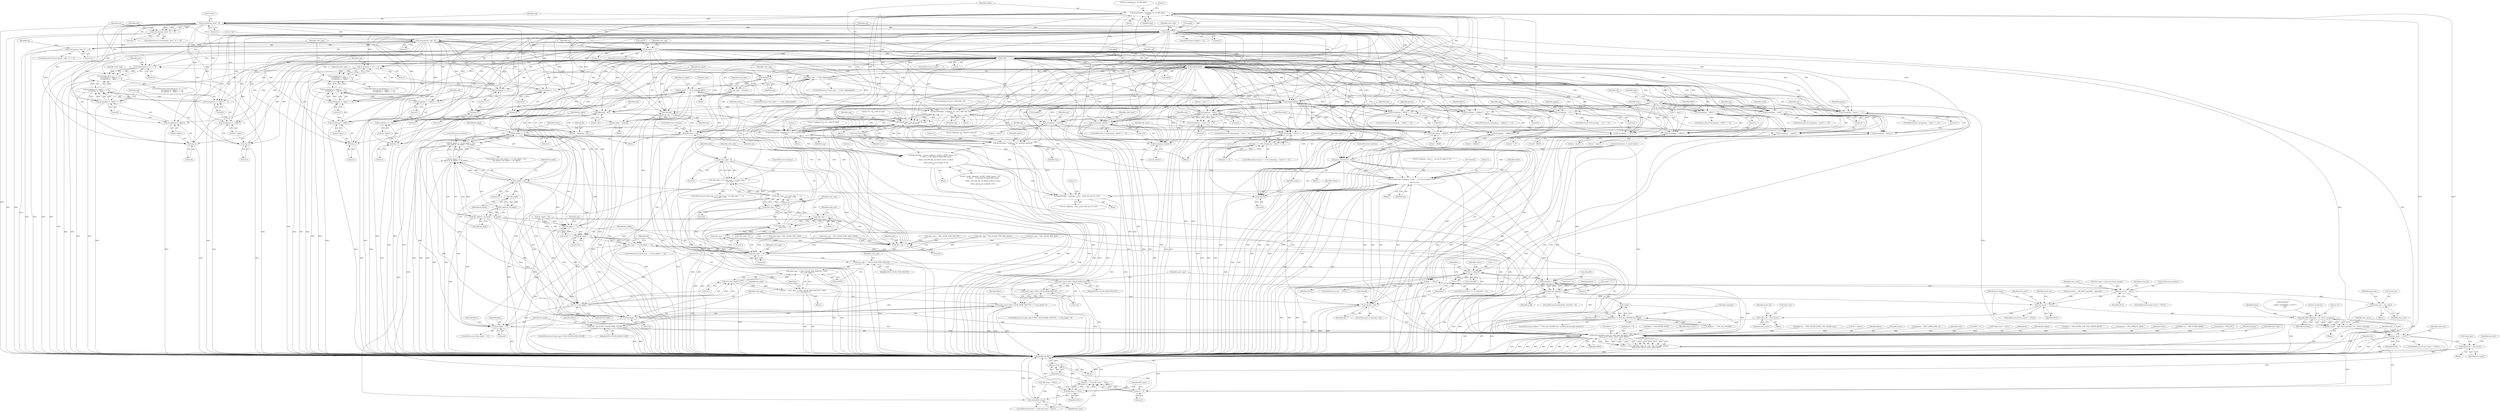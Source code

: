 digraph "0_Android_9d4853418ab2f754c2b63e091c29c5529b8b86ca_18@API" {
"1000314" [label="(Call,fprintf(stderr, \"makepng: %s: invalid option\n\", arg))"];
"1000460" [label="(Call,fprintf(stderr, \"makepng: %s: not a valid color type\n\", arg))"];
"1000314" [label="(Call,fprintf(stderr, \"makepng: %s: invalid option\n\", arg))"];
"1000519" [label="(Call,fprintf(stderr, \"%s: %s: could not open\n\", arg, strerror(errno)))"];
"1000497" [label="(Call,fprintf(stderr, \"makepng: %s: not a valid bit depth\n\", arg))"];
"1000531" [label="(Call,fprintf(stderr, \"makepng: %s: unknown argument\n\", arg))"];
"1000308" [label="(Call,arg[0] == '-')"];
"1000247" [label="(Call,strncmp(arg, \"--color=\", 8))"];
"1000389" [label="(Call,arg[3] == 0)"];
"1000382" [label="(Call,strncmp(arg, \"rgb\", 3))"];
"1000340" [label="(Call,arg[4] == 0)"];
"1000333" [label="(Call,strncmp(arg, \"gray\", 4))"];
"1000434" [label="(Call,isdigit(arg[0]))"];
"1000472" [label="(Call,isdigit(arg[0]))"];
"1000174" [label="(Call,*arg = *++argv)"];
"1000479" [label="(Call,atoi(arg))"];
"1000511" [label="(Call,fopen(arg, \"wb\"))"];
"1000523" [label="(Call,strerror(errno))"];
"1000441" [label="(Call,atoi(arg))"];
"1000321" [label="(Call,strcmp(arg, \"palette\") == 0)"];
"1000322" [label="(Call,strcmp(arg, \"palette\"))"];
"1000332" [label="(Call,strncmp(arg, \"gray\", 4) == 0)"];
"1000180" [label="(Call,strcmp(arg, \"--small\") == 0)"];
"1000181" [label="(Call,strcmp(arg, \"--small\"))"];
"1000191" [label="(Call,strcmp(arg, \"--tRNS\") == 0)"];
"1000192" [label="(Call,strcmp(arg, \"--tRNS\"))"];
"1000202" [label="(Call,strcmp(arg, \"--sRGB\") == 0)"];
"1000203" [label="(Call,strcmp(arg, \"--sRGB\"))"];
"1000213" [label="(Call,strcmp(arg, \"--linear\") == 0)"];
"1000214" [label="(Call,strcmp(arg, \"--linear\"))"];
"1000224" [label="(Call,strcmp(arg, \"--1.8\") == 0)"];
"1000225" [label="(Call,strcmp(arg, \"--1.8\"))"];
"1000235" [label="(Call,strcmp(arg, \"--nofilters\") == 0)"];
"1000236" [label="(Call,strcmp(arg, \"--nofilters\"))"];
"1000246" [label="(Call,strncmp(arg, \"--color=\", 8) == 0)"];
"1000253" [label="(Call,parse_color(arg+8, colors))"];
"1000570" [label="(Call,i<=colors[0])"];
"1000575" [label="(Call,++i)"];
"1000596" [label="(Call,colors[0] != 0)"];
"1000594" [label="(Call,small && colors[0] != 0)"];
"1000612" [label="(Call,!small)"];
"1000608" [label="(Call,filters == PNG_ALL_FILTERS && !small)"];
"1000708" [label="(Call,write_png(&file_name, fp, color_type, bit_depth, gamma,\n         head_insert, filters, colors, small, tRNS))"];
"1000706" [label="(Call,ret = write_png(&file_name, fp, color_type, bit_depth, gamma,\n         head_insert, filters, colors, small, tRNS))"];
"1000722" [label="(Call,ret != 0)"];
"1000721" [label="(Call,ret != 0 && file_name != NULL)"];
"1000730" [label="(Return,return ret;)"];
"1000578" [label="(Call,colors[i] > lim)"];
"1000584" [label="(Call,fprintf(stderr, \"makepng: --color=...: %u out of range [0..%u]\n\",\n               colors[i], lim))"];
"1000602" [label="(Call,fprintf(stderr, \"makepng: --color --small: only one at a time!\n\"))"];
"1000254" [label="(Call,arg+8)"];
"1000264" [label="(Call,strcmp(arg, \"--insert\") == 0)"];
"1000260" [label="(Call,argc >= 3 && strcmp(arg, \"--insert\") == 0)"];
"1000265" [label="(Call,strcmp(arg, \"--insert\"))"];
"1000527" [label="(Call,file_name = arg)"];
"1000725" [label="(Call,file_name != NULL)"];
"1000728" [label="(Call,remove(file_name))"];
"1000546" [label="(Call,fprintf(stderr, \"usage: makepng [--small] [--sRGB|--linear|--1.8] \"\n          \"[--color=...] color-type bit-depth [file-name]\n\"\n         \"  Make a test PNG file, by default writes to stdout.\n\"\n         \"  Other options are available, UTSL.\n\"))"];
"1000353" [label="(Call,strcmp(arg+4, \"a\") == 0)"];
"1000352" [label="(Call,strcmp(arg+4, \"a\") == 0 ||\n            strcmp(arg+4, \"alpha\") == 0 ||\n            strcmp(arg+4, \"-alpha\") == 0)"];
"1000354" [label="(Call,strcmp(arg+4, \"a\"))"];
"1000355" [label="(Call,arg+4)"];
"1000361" [label="(Call,strcmp(arg+4, \"alpha\") == 0)"];
"1000360" [label="(Call,strcmp(arg+4, \"alpha\") == 0 ||\n            strcmp(arg+4, \"-alpha\") == 0)"];
"1000362" [label="(Call,strcmp(arg+4, \"alpha\"))"];
"1000363" [label="(Call,arg+4)"];
"1000368" [label="(Call,strcmp(arg+4, \"-alpha\") == 0)"];
"1000369" [label="(Call,strcmp(arg+4, \"-alpha\"))"];
"1000370" [label="(Call,arg+4)"];
"1000381" [label="(Call,strncmp(arg, \"rgb\", 3) == 0)"];
"1000402" [label="(Call,strcmp(arg+3, \"a\") == 0)"];
"1000401" [label="(Call,strcmp(arg+3, \"a\") == 0 ||\n            strcmp(arg+3, \"alpha\") == 0 ||\n            strcmp(arg+3, \"-alpha\") == 0)"];
"1000403" [label="(Call,strcmp(arg+3, \"a\"))"];
"1000404" [label="(Call,arg+3)"];
"1000410" [label="(Call,strcmp(arg+3, \"alpha\") == 0)"];
"1000409" [label="(Call,strcmp(arg+3, \"alpha\") == 0 ||\n            strcmp(arg+3, \"-alpha\") == 0)"];
"1000411" [label="(Call,strcmp(arg+3, \"alpha\"))"];
"1000412" [label="(Call,arg+3)"];
"1000417" [label="(Call,strcmp(arg+3, \"-alpha\") == 0)"];
"1000418" [label="(Call,strcmp(arg+3, \"-alpha\"))"];
"1000419" [label="(Call,arg+3)"];
"1000430" [label="(Call,color_type == 8 && isdigit(arg[0]))"];
"1000468" [label="(Call,bit_depth == 32 && isdigit(arg[0]))"];
"1000538" [label="(Call,color_type == 8 || bit_depth == 32)"];
"1000439" [label="(Call,color_type = atoi(arg))"];
"1000445" [label="(Call,color_type < 0)"];
"1000431" [label="(Call,color_type == 8)"];
"1000539" [label="(Call,color_type == 8)"];
"1000556" [label="(Call,color_type == PNG_COLOR_TYPE_PALETTE)"];
"1000618" [label="(Call,color_type & PNG_COLOR_MASK_PALETTE)"];
"1000617" [label="(Call,(color_type & PNG_COLOR_MASK_PALETTE) != 0)"];
"1000616" [label="(Call,(color_type & PNG_COLOR_MASK_PALETTE) != 0 || bit_depth < 8)"];
"1000630" [label="(Call,color_type & PNG_COLOR_MASK_COLOR)"];
"1000444" [label="(Call,color_type < 0 || color_type > 6 || color_type == 1 ||\n            color_type == 5)"];
"1000449" [label="(Call,color_type > 6)"];
"1000448" [label="(Call,color_type > 6 || color_type == 1 ||\n            color_type == 5)"];
"1000453" [label="(Call,color_type == 1)"];
"1000452" [label="(Call,color_type == 1 ||\n            color_type == 5)"];
"1000456" [label="(Call,color_type == 5)"];
"1000477" [label="(Call,bit_depth = atoi(arg))"];
"1000483" [label="(Call,bit_depth <= 0)"];
"1000469" [label="(Call,bit_depth == 32)"];
"1000542" [label="(Call,bit_depth == 32)"];
"1000561" [label="(Call,1U<<bit_depth)"];
"1000560" [label="(Call,(1U<<bit_depth)-1)"];
"1000553" [label="(Call,lim = (color_type == PNG_COLOR_TYPE_PALETTE ? 255U :\n (1U<<bit_depth)-1))"];
"1000555" [label="(Call,color_type == PNG_COLOR_TYPE_PALETTE ? 255U :\n (1U<<bit_depth)-1)"];
"1000622" [label="(Call,bit_depth < 8)"];
"1000635" [label="(Call,bit_depth == 8)"];
"1000482" [label="(Call,bit_depth <= 0 || bit_depth > 16 ||\n (bit_depth & -bit_depth) != bit_depth)"];
"1000487" [label="(Call,bit_depth > 16)"];
"1000486" [label="(Call,bit_depth > 16 ||\n (bit_depth & -bit_depth) != bit_depth)"];
"1000493" [label="(Call,-bit_depth)"];
"1000491" [label="(Call,bit_depth & -bit_depth)"];
"1000490" [label="(Call,(bit_depth & -bit_depth) != bit_depth)"];
"1000509" [label="(Call,fp = fopen(arg, \"wb\"))"];
"1000515" [label="(Call,fp == NULL)"];
"1000292" [label="(Call,new_insert != NULL)"];
"1000296" [label="(Call,*insert_ptr = new_insert)"];
"1000668" [label="(Call,new_insert != NULL)"];
"1000672" [label="(Call,*insert_ptr = new_insert)"];
"1000684" [label="(Call,add_iTXt(\"Licensing\", \"en\", NULL, licensing))"];
"1000682" [label="(Call,new_insert = add_iTXt(\"Licensing\", \"en\", NULL, licensing))"];
"1000690" [label="(Call,new_insert != NULL)"];
"1000694" [label="(Call,*insert_ptr = new_insert)"];
"1000503" [label="(ControlStructure,continue;)"];
"1000369" [label="(Call,strcmp(arg+4, \"-alpha\"))"];
"1000451" [label="(Literal,6)"];
"1000219" [label="(Call,gamma = PNG_FP_1)"];
"1000195" [label="(Literal,0)"];
"1000632" [label="(Identifier,PNG_COLOR_MASK_COLOR)"];
"1000433" [label="(Literal,8)"];
"1000714" [label="(Identifier,gamma)"];
"1000712" [label="(Identifier,color_type)"];
"1000336" [label="(Literal,4)"];
"1000432" [label="(Identifier,color_type)"];
"1000541" [label="(Literal,8)"];
"1000495" [label="(Identifier,bit_depth)"];
"1000417" [label="(Call,strcmp(arg+3, \"-alpha\") == 0)"];
"1000510" [label="(Identifier,fp)"];
"1000646" [label="(Identifier,filters)"];
"1000328" [label="(Identifier,color_type)"];
"1000725" [label="(Call,file_name != NULL)"];
"1000314" [label="(Call,fprintf(stderr, \"makepng: %s: invalid option\n\", arg))"];
"1000308" [label="(Call,arg[0] == '-')"];
"1000386" [label="(Literal,0)"];
"1000339" [label="(ControlStructure,if (arg[4] == 0))"];
"1000587" [label="(Call,colors[i])"];
"1000292" [label="(Call,new_insert != NULL)"];
"1000567" [label="(Call,i=1)"];
"1000312" [label="(Literal,'-')"];
"1000657" [label="(Identifier,copyright)"];
"1000268" [label="(Literal,0)"];
"1000593" [label="(ControlStructure,if (small && colors[0] != 0))"];
"1000534" [label="(Identifier,arg)"];
"1000536" [label="(Literal,1)"];
"1000307" [label="(ControlStructure,if (arg[0] == '-'))"];
"1000494" [label="(Identifier,bit_depth)"];
"1000662" [label="(Call,new_insert = add_tEXt(\"Copyright\", copyright))"];
"1000719" [label="(Identifier,tRNS)"];
"1000511" [label="(Call,fopen(arg, \"wb\"))"];
"1000365" [label="(Literal,4)"];
"1000623" [label="(Identifier,bit_depth)"];
"1000197" [label="(Call,tRNS = 1)"];
"1000545" [label="(Block,)"];
"1000258" [label="(ControlStructure,continue;)"];
"1000384" [label="(Literal,\"rgb\")"];
"1000564" [label="(Literal,1)"];
"1000334" [label="(Identifier,arg)"];
"1000316" [label="(Literal,\"makepng: %s: invalid option\n\")"];
"1000297" [label="(Call,*insert_ptr)"];
"1000401" [label="(Call,strcmp(arg+3, \"a\") == 0 ||\n            strcmp(arg+3, \"alpha\") == 0 ||\n            strcmp(arg+3, \"-alpha\") == 0)"];
"1000416" [label="(Literal,0)"];
"1000393" [label="(Literal,0)"];
"1000226" [label="(Identifier,arg)"];
"1000723" [label="(Identifier,ret)"];
"1000430" [label="(Call,color_type == 8 && isdigit(arg[0]))"];
"1000412" [label="(Call,arg+3)"];
"1000450" [label="(Identifier,color_type)"];
"1000415" [label="(Literal,\"alpha\")"];
"1000295" [label="(Block,)"];
"1000347" [label="(Identifier,color_type)"];
"1000381" [label="(Call,strncmp(arg, \"rgb\", 3) == 0)"];
"1000554" [label="(Identifier,lim)"];
"1000205" [label="(Literal,\"--sRGB\")"];
"1000217" [label="(Literal,0)"];
"1000320" [label="(ControlStructure,if (strcmp(arg, \"palette\") == 0))"];
"1000601" [label="(Block,)"];
"1000556" [label="(Call,color_type == PNG_COLOR_TYPE_PALETTE)"];
"1000150" [label="(Call,gamma = 0)"];
"1000568" [label="(Identifier,i)"];
"1000682" [label="(Call,new_insert = add_iTXt(\"Licensing\", \"en\", NULL, licensing))"];
"1000227" [label="(Literal,\"--1.8\")"];
"1000411" [label="(Call,strcmp(arg+3, \"alpha\"))"];
"1000313" [label="(Block,)"];
"1000429" [label="(ControlStructure,if (color_type == 8 && isdigit(arg[0])))"];
"1000486" [label="(Call,bit_depth > 16 ||\n (bit_depth & -bit_depth) != bit_depth)"];
"1000306" [label="(ControlStructure,continue;)"];
"1000209" [label="(Identifier,gamma)"];
"1000204" [label="(Identifier,arg)"];
"1000520" [label="(Identifier,stderr)"];
"1000174" [label="(Call,*arg = *++argv)"];
"1000310" [label="(Identifier,arg)"];
"1000206" [label="(Literal,0)"];
"1000522" [label="(Identifier,arg)"];
"1000293" [label="(Identifier,new_insert)"];
"1000247" [label="(Call,strncmp(arg, \"--color=\", 8))"];
"1000542" [label="(Call,bit_depth == 32)"];
"1000246" [label="(Call,strncmp(arg, \"--color=\", 8) == 0)"];
"1000391" [label="(Identifier,arg)"];
"1000385" [label="(Literal,3)"];
"1000434" [label="(Call,isdigit(arg[0]))"];
"1000571" [label="(Identifier,i)"];
"1000321" [label="(Call,strcmp(arg, \"palette\") == 0)"];
"1000447" [label="(Literal,0)"];
"1000544" [label="(Literal,32)"];
"1000508" [label="(Block,)"];
"1000352" [label="(Call,strcmp(arg+4, \"a\") == 0 ||\n            strcmp(arg+4, \"alpha\") == 0 ||\n            strcmp(arg+4, \"-alpha\") == 0)"];
"1000732" [label="(MethodReturn,RET)"];
"1000376" [label="(Call,color_type = PNG_COLOR_TYPE_GRAY_ALPHA)"];
"1000216" [label="(Literal,\"--linear\")"];
"1000610" [label="(Identifier,filters)"];
"1000625" [label="(Call,filters = PNG_FILTER_NONE)"];
"1000266" [label="(Identifier,arg)"];
"1000692" [label="(Identifier,NULL)"];
"1000317" [label="(Identifier,arg)"];
"1000592" [label="(Literal,1)"];
"1000621" [label="(Literal,0)"];
"1000500" [label="(Identifier,arg)"];
"1000382" [label="(Call,strncmp(arg, \"rgb\", 3))"];
"1000582" [label="(Identifier,lim)"];
"1000704" [label="(Block,)"];
"1000465" [label="(Literal,1)"];
"1000362" [label="(Call,strcmp(arg+4, \"alpha\"))"];
"1000358" [label="(Literal,\"a\")"];
"1000697" [label="(Identifier,new_insert)"];
"1000234" [label="(ControlStructure,if (strcmp(arg, \"--nofilters\") == 0))"];
"1000490" [label="(Call,(bit_depth & -bit_depth) != bit_depth)"];
"1000509" [label="(Call,fp = fopen(arg, \"wb\"))"];
"1000407" [label="(Literal,\"a\")"];
"1000626" [label="(Identifier,filters)"];
"1000181" [label="(Call,strcmp(arg, \"--small\"))"];
"1000439" [label="(Call,color_type = atoi(arg))"];
"1000482" [label="(Call,bit_depth <= 0 || bit_depth > 16 ||\n (bit_depth & -bit_depth) != bit_depth)"];
"1000489" [label="(Literal,16)"];
"1000264" [label="(Call,strcmp(arg, \"--insert\") == 0)"];
"1000405" [label="(Identifier,arg)"];
"1000576" [label="(Identifier,i)"];
"1000479" [label="(Call,atoi(arg))"];
"1000172" [label="(Block,)"];
"1000239" [label="(Literal,0)"];
"1000513" [label="(Literal,\"wb\")"];
"1000353" [label="(Call,strcmp(arg+4, \"a\") == 0)"];
"1000707" [label="(Identifier,ret)"];
"1000538" [label="(Call,color_type == 8 || bit_depth == 32)"];
"1000267" [label="(Literal,\"--insert\")"];
"1000191" [label="(Call,strcmp(arg, \"--tRNS\") == 0)"];
"1000603" [label="(Identifier,stderr)"];
"1000616" [label="(Call,(color_type & PNG_COLOR_MASK_PALETTE) != 0 || bit_depth < 8)"];
"1000448" [label="(Call,color_type > 6 || color_type == 1 ||\n            color_type == 5)"];
"1000524" [label="(Identifier,errno)"];
"1000187" [label="(Identifier,small)"];
"1000231" [label="(Identifier,gamma)"];
"1000578" [label="(Call,colors[i] > lim)"];
"1000715" [label="(Identifier,head_insert)"];
"1000537" [label="(ControlStructure,if (color_type == 8 || bit_depth == 32))"];
"1000480" [label="(Identifier,arg)"];
"1000214" [label="(Call,strcmp(arg, \"--linear\"))"];
"1000585" [label="(Identifier,stderr)"];
"1000608" [label="(Call,filters == PNG_ALL_FILTERS && !small)"];
"1000190" [label="(ControlStructure,if (strcmp(arg, \"--tRNS\") == 0))"];
"1000638" [label="(Call,filters &= ~(PNG_FILTER_NONE | PNG_FILTER_AVG))"];
"1000563" [label="(Identifier,bit_depth)"];
"1000548" [label="(Literal,\"usage: makepng [--small] [--sRGB|--linear|--1.8] \"\n          \"[--color=...] color-type bit-depth [file-name]\n\"\n         \"  Make a test PNG file, by default writes to stdout.\n\"\n         \"  Other options are available, UTSL.\n\")"];
"1000342" [label="(Identifier,arg)"];
"1000460" [label="(Call,fprintf(stderr, \"makepng: %s: not a valid color type\n\", arg))"];
"1000659" [label="(Call,licensing[] =\n      {\n         IMAGE_LICENSING, /* UTF-8 */\n         NULL\n      })"];
"1000553" [label="(Call,lim = (color_type == PNG_COLOR_TYPE_PALETTE ? 255U :\n (1U<<bit_depth)-1))"];
"1000670" [label="(Identifier,NULL)"];
"1000404" [label="(Call,arg+3)"];
"1000533" [label="(Literal,\"makepng: %s: unknown argument\n\")"];
"1000579" [label="(Call,colors[i])"];
"1000493" [label="(Call,-bit_depth)"];
"1000337" [label="(Literal,0)"];
"1000186" [label="(Call,small = 1)"];
"1000325" [label="(Literal,0)"];
"1000383" [label="(Identifier,arg)"];
"1000561" [label="(Call,1U<<bit_depth)"];
"1000224" [label="(Call,strcmp(arg, \"--1.8\") == 0)"];
"1000410" [label="(Call,strcmp(arg+3, \"alpha\") == 0)"];
"1000180" [label="(Call,strcmp(arg, \"--small\") == 0)"];
"1000192" [label="(Call,strcmp(arg, \"--tRNS\"))"];
"1000435" [label="(Call,arg[0])"];
"1000455" [label="(Literal,1)"];
"1000562" [label="(Literal,1U)"];
"1000121" [label="(Call,*fp = stdout)"];
"1000575" [label="(Call,++i)"];
"1000372" [label="(Literal,4)"];
"1000179" [label="(ControlStructure,if (strcmp(arg, \"--small\") == 0))"];
"1000470" [label="(Identifier,bit_depth)"];
"1000245" [label="(ControlStructure,if (strncmp(arg, \"--color=\", 8) == 0))"];
"1000162" [label="(Call,memset(colors, 0, sizeof colors))"];
"1000609" [label="(Call,filters == PNG_ALL_FILTERS)"];
"1000471" [label="(Literal,32)"];
"1000485" [label="(Literal,0)"];
"1000586" [label="(Literal,\"makepng: --color=...: %u out of range [0..%u]\n\")"];
"1000422" [label="(Literal,\"-alpha\")"];
"1000253" [label="(Call,parse_color(arg+8, colors))"];
"1000408" [label="(Literal,0)"];
"1000262" [label="(Identifier,argc)"];
"1000716" [label="(Identifier,filters)"];
"1000521" [label="(Literal,\"%s: %s: could not open\n\")"];
"1000425" [label="(Call,color_type = PNG_COLOR_TYPE_RGB_ALPHA)"];
"1000370" [label="(Call,arg+4)"];
"1000238" [label="(Literal,\"--nofilters\")"];
"1000726" [label="(Identifier,file_name)"];
"1000523" [label="(Call,strerror(errno))"];
"1000602" [label="(Call,fprintf(stderr, \"makepng: --color --small: only one at a time!\n\"))"];
"1000476" [label="(Block,)"];
"1000617" [label="(Call,(color_type & PNG_COLOR_MASK_PALETTE) != 0)"];
"1000583" [label="(Block,)"];
"1000502" [label="(Literal,1)"];
"1000249" [label="(Literal,\"--color=\")"];
"1000250" [label="(Literal,8)"];
"1000577" [label="(ControlStructure,if (colors[i] > lim))"];
"1000184" [label="(Literal,0)"];
"1000360" [label="(Call,strcmp(arg+4, \"alpha\") == 0 ||\n            strcmp(arg+4, \"-alpha\") == 0)"];
"1000395" [label="(Call,color_type = PNG_COLOR_TYPE_RGB)"];
"1000463" [label="(Identifier,arg)"];
"1000223" [label="(ControlStructure,if (strcmp(arg, \"--1.8\") == 0))"];
"1000235" [label="(Call,strcmp(arg, \"--nofilters\") == 0)"];
"1000570" [label="(Call,i<=colors[0])"];
"1000423" [label="(Literal,0)"];
"1000580" [label="(Identifier,colors)"];
"1000357" [label="(Literal,4)"];
"1000484" [label="(Identifier,bit_depth)"];
"1000418" [label="(Call,strcmp(arg+3, \"-alpha\"))"];
"1000363" [label="(Call,arg+4)"];
"1000374" [label="(Literal,0)"];
"1000531" [label="(Call,fprintf(stderr, \"makepng: %s: unknown argument\n\", arg))"];
"1000519" [label="(Call,fprintf(stderr, \"%s: %s: could not open\n\", arg, strerror(errno)))"];
"1000491" [label="(Call,bit_depth & -bit_depth)"];
"1000696" [label="(Identifier,insert_ptr)"];
"1000706" [label="(Call,ret = write_png(&file_name, fp, color_type, bit_depth, gamma,\n         head_insert, filters, colors, small, tRNS))"];
"1000729" [label="(Identifier,file_name)"];
"1000677" [label="(Identifier,insert_ptr)"];
"1000612" [label="(Call,!small)"];
"1000690" [label="(Call,new_insert != NULL)"];
"1000301" [label="(Identifier,insert_ptr)"];
"1000414" [label="(Literal,3)"];
"1000213" [label="(Call,strcmp(arg, \"--linear\") == 0)"];
"1000691" [label="(Identifier,new_insert)"];
"1000652" [label="(Identifier,filters)"];
"1000499" [label="(Literal,\"makepng: %s: not a valid bit depth\n\")"];
"1000256" [label="(Literal,8)"];
"1000193" [label="(Identifier,arg)"];
"1000488" [label="(Identifier,bit_depth)"];
"1000356" [label="(Identifier,arg)"];
"1000436" [label="(Identifier,arg)"];
"1000694" [label="(Call,*insert_ptr = new_insert)"];
"1000693" [label="(Block,)"];
"1000695" [label="(Call,*insert_ptr)"];
"1000481" [label="(ControlStructure,if (bit_depth <= 0 || bit_depth > 16 ||\n (bit_depth & -bit_depth) != bit_depth))"];
"1000637" [label="(Literal,8)"];
"1000125" [label="(Call,*file_name = NULL)"];
"1000202" [label="(Call,strcmp(arg, \"--sRGB\") == 0)"];
"1000261" [label="(Call,argc >= 3)"];
"1000354" [label="(Call,strcmp(arg+4, \"a\"))"];
"1000498" [label="(Identifier,stderr)"];
"1000445" [label="(Call,color_type < 0)"];
"1000478" [label="(Identifier,bit_depth)"];
"1000667" [label="(ControlStructure,if (new_insert != NULL))"];
"1000457" [label="(Identifier,color_type)"];
"1000265" [label="(Call,strcmp(arg, \"--insert\"))"];
"1000558" [label="(Identifier,PNG_COLOR_TYPE_PALETTE)"];
"1000685" [label="(Literal,\"Licensing\")"];
"1000203" [label="(Call,strcmp(arg, \"--sRGB\"))"];
"1000449" [label="(Call,color_type > 6)"];
"1000176" [label="(Call,*++argv)"];
"1000512" [label="(Identifier,arg)"];
"1000236" [label="(Call,strcmp(arg, \"--nofilters\"))"];
"1000252" [label="(Block,)"];
"1000341" [label="(Call,arg[4])"];
"1000377" [label="(Identifier,color_type)"];
"1000516" [label="(Identifier,fp)"];
"1000129" [label="(Call,color_type = 8)"];
"1000669" [label="(Identifier,new_insert)"];
"1000462" [label="(Literal,\"makepng: %s: not a valid color type\n\")"];
"1000453" [label="(Call,color_type == 1)"];
"1000419" [label="(Call,arg+3)"];
"1000722" [label="(Call,ret != 0)"];
"1000346" [label="(Call,color_type = PNG_COLOR_TYPE_GRAY)"];
"1000390" [label="(Call,arg[3])"];
"1000198" [label="(Identifier,tRNS)"];
"1000709" [label="(Call,&file_name)"];
"1000421" [label="(Literal,3)"];
"1000547" [label="(Identifier,stderr)"];
"1000686" [label="(Literal,\"en\")"];
"1000272" [label="(Identifier,what)"];
"1000228" [label="(Literal,0)"];
"1000182" [label="(Identifier,arg)"];
"1000260" [label="(Call,argc >= 3 && strcmp(arg, \"--insert\") == 0)"];
"1000699" [label="(Identifier,insert_ptr)"];
"1000296" [label="(Call,*insert_ptr = new_insert)"];
"1000543" [label="(Identifier,bit_depth)"];
"1000630" [label="(Call,color_type & PNG_COLOR_MASK_COLOR)"];
"1000257" [label="(Identifier,colors)"];
"1000175" [label="(Identifier,arg)"];
"1000242" [label="(Identifier,filters)"];
"1000388" [label="(ControlStructure,if (arg[3] == 0))"];
"1000442" [label="(Identifier,arg)"];
"1000708" [label="(Call,write_png(&file_name, fp, color_type, bit_depth, gamma,\n         head_insert, filters, colors, small, tRNS))"];
"1000631" [label="(Identifier,color_type)"];
"1000629" [label="(ControlStructure,if (color_type & PNG_COLOR_MASK_COLOR))"];
"1000551" [label="(Block,)"];
"1000600" [label="(Literal,0)"];
"1000366" [label="(Literal,\"alpha\")"];
"1000426" [label="(Identifier,color_type)"];
"1000251" [label="(Literal,0)"];
"1000438" [label="(Block,)"];
"1000230" [label="(Call,gamma = PNG_GAMMA_MAC_18)"];
"1000201" [label="(ControlStructure,if (strcmp(arg, \"--sRGB\") == 0))"];
"1000540" [label="(Identifier,color_type)"];
"1000327" [label="(Call,color_type = PNG_COLOR_TYPE_PALETTE)"];
"1000718" [label="(Identifier,small)"];
"1000141" [label="(Call,tRNS = 0)"];
"1000452" [label="(Call,color_type == 1 ||\n            color_type == 5)"];
"1000403" [label="(Call,strcmp(arg+3, \"a\"))"];
"1000440" [label="(Identifier,color_type)"];
"1000618" [label="(Call,color_type & PNG_COLOR_MASK_PALETTE)"];
"1000604" [label="(Literal,\"makepng: --color --small: only one at a time!\n\")"];
"1000555" [label="(Call,color_type == PNG_COLOR_TYPE_PALETTE ? 255U :\n (1U<<bit_depth)-1)"];
"1000467" [label="(ControlStructure,if (bit_depth == 32 && isdigit(arg[0])))"];
"1000402" [label="(Call,strcmp(arg+3, \"a\") == 0)"];
"1000333" [label="(Call,strncmp(arg, \"gray\", 4))"];
"1000309" [label="(Call,arg[0])"];
"1000373" [label="(Literal,\"-alpha\")"];
"1000286" [label="(Call,new_insert = find_insert(what, param))"];
"1000319" [label="(Literal,1)"];
"1000331" [label="(ControlStructure,if (strncmp(arg, \"gray\", 4) == 0))"];
"1000557" [label="(Identifier,color_type)"];
"1000468" [label="(Call,bit_depth == 32 && isdigit(arg[0]))"];
"1000406" [label="(Literal,3)"];
"1000620" [label="(Identifier,PNG_COLOR_MASK_PALETTE)"];
"1000298" [label="(Identifier,insert_ptr)"];
"1000550" [label="(Literal,1)"];
"1000291" [label="(ControlStructure,if (new_insert != NULL))"];
"1000474" [label="(Identifier,arg)"];
"1000340" [label="(Call,arg[4] == 0)"];
"1000619" [label="(Identifier,color_type)"];
"1000639" [label="(Identifier,filters)"];
"1000254" [label="(Call,arg+8)"];
"1000355" [label="(Call,arg+4)"];
"1000683" [label="(Identifier,new_insert)"];
"1000431" [label="(Call,color_type == 8)"];
"1000154" [label="(Call,*head_insert = NULL)"];
"1000528" [label="(Identifier,file_name)"];
"1000546" [label="(Call,fprintf(stderr, \"usage: makepng [--small] [--sRGB|--linear|--1.8] \"\n          \"[--color=...] color-type bit-depth [file-name]\n\"\n         \"  Make a test PNG file, by default writes to stdout.\n\"\n         \"  Other options are available, UTSL.\n\"))"];
"1000615" [label="(ControlStructure,if ((color_type & PNG_COLOR_MASK_PALETTE) != 0 || bit_depth < 8))"];
"1000635" [label="(Call,bit_depth == 8)"];
"1000259" [label="(ControlStructure,if (argc >= 3 && strcmp(arg, \"--insert\") == 0))"];
"1000688" [label="(Identifier,licensing)"];
"1000496" [label="(Block,)"];
"1000517" [label="(Identifier,NULL)"];
"1000671" [label="(Block,)"];
"1000371" [label="(Identifier,arg)"];
"1000400" [label="(ControlStructure,if (strcmp(arg+3, \"a\") == 0 ||\n            strcmp(arg+3, \"alpha\") == 0 ||\n            strcmp(arg+3, \"-alpha\") == 0))"];
"1000721" [label="(Call,ret != 0 && file_name != NULL)"];
"1000420" [label="(Identifier,arg)"];
"1000458" [label="(Literal,5)"];
"1000492" [label="(Identifier,bit_depth)"];
"1000389" [label="(Call,arg[3] == 0)"];
"1000711" [label="(Identifier,fp)"];
"1000324" [label="(Literal,\"palette\")"];
"1000466" [label="(ControlStructure,continue;)"];
"1000572" [label="(Call,colors[0])"];
"1000315" [label="(Identifier,stderr)"];
"1000606" [label="(Literal,1)"];
"1000515" [label="(Call,fp == NULL)"];
"1000713" [label="(Identifier,bit_depth)"];
"1000220" [label="(Identifier,gamma)"];
"1000636" [label="(Identifier,bit_depth)"];
"1000689" [label="(ControlStructure,if (new_insert != NULL))"];
"1000483" [label="(Call,bit_depth <= 0)"];
"1000613" [label="(Identifier,small)"];
"1000335" [label="(Literal,\"gray\")"];
"1000322" [label="(Call,strcmp(arg, \"palette\"))"];
"1000506" [label="(Identifier,argc)"];
"1000473" [label="(Call,arg[0])"];
"1000456" [label="(Call,color_type == 5)"];
"1000487" [label="(Call,bit_depth > 16)"];
"1000596" [label="(Call,colors[0] != 0)"];
"1000674" [label="(Identifier,insert_ptr)"];
"1000687" [label="(Identifier,NULL)"];
"1000444" [label="(Call,color_type < 0 || color_type > 6 || color_type == 1 ||\n            color_type == 5)"];
"1000518" [label="(Block,)"];
"1000441" [label="(Call,atoi(arg))"];
"1000634" [label="(ControlStructure,if (bit_depth == 8))"];
"1000212" [label="(ControlStructure,if (strcmp(arg, \"--linear\") == 0))"];
"1000194" [label="(Literal,\"--tRNS\")"];
"1000215" [label="(Identifier,arg)"];
"1000559" [label="(Literal,255U)"];
"1000137" [label="(Call,small = 0)"];
"1000590" [label="(Identifier,lim)"];
"1000684" [label="(Call,add_iTXt(\"Licensing\", \"en\", NULL, licensing))"];
"1000225" [label="(Call,strcmp(arg, \"--1.8\"))"];
"1000668" [label="(Call,new_insert != NULL)"];
"1000344" [label="(Literal,0)"];
"1000446" [label="(Identifier,color_type)"];
"1000409" [label="(Call,strcmp(arg+3, \"alpha\") == 0 ||\n            strcmp(arg+3, \"-alpha\") == 0)"];
"1000595" [label="(Identifier,small)"];
"1000672" [label="(Call,*insert_ptr = new_insert)"];
"1000529" [label="(Identifier,arg)"];
"1000248" [label="(Identifier,arg)"];
"1000396" [label="(Identifier,color_type)"];
"1000527" [label="(Call,file_name = arg)"];
"1000594" [label="(Call,small && colors[0] != 0)"];
"1000597" [label="(Call,colors[0])"];
"1000584" [label="(Call,fprintf(stderr, \"makepng: --color=...: %u out of range [0..%u]\n\",\n               colors[i], lim))"];
"1000645" [label="(Call,filters = PNG_FILTER_SUB | PNG_FILTER_PAETH)"];
"1000368" [label="(Call,strcmp(arg+4, \"-alpha\") == 0)"];
"1000497" [label="(Call,fprintf(stderr, \"makepng: %s: not a valid bit depth\n\", arg))"];
"1000323" [label="(Identifier,arg)"];
"1000731" [label="(Identifier,ret)"];
"1000607" [label="(ControlStructure,if (filters == PNG_ALL_FILTERS && !small/*small provides defaults*/))"];
"1000359" [label="(Literal,0)"];
"1000454" [label="(Identifier,color_type)"];
"1000255" [label="(Identifier,arg)"];
"1000675" [label="(Identifier,new_insert)"];
"1000361" [label="(Call,strcmp(arg+4, \"alpha\") == 0)"];
"1000622" [label="(Call,bit_depth < 8)"];
"1000351" [label="(ControlStructure,if (strcmp(arg+4, \"a\") == 0 ||\n            strcmp(arg+4, \"alpha\") == 0 ||\n            strcmp(arg+4, \"-alpha\") == 0))"];
"1000364" [label="(Identifier,arg)"];
"1000673" [label="(Call,*insert_ptr)"];
"1000294" [label="(Identifier,NULL)"];
"1000624" [label="(Literal,8)"];
"1000566" [label="(ControlStructure,for (i=1; i<=colors[0]; ++i))"];
"1000459" [label="(Block,)"];
"1000530" [label="(ControlStructure,continue;)"];
"1000654" [label="(Block,)"];
"1000727" [label="(Identifier,NULL)"];
"1000514" [label="(ControlStructure,if (fp == NULL))"];
"1000367" [label="(Literal,0)"];
"1000539" [label="(Call,color_type == 8)"];
"1000472" [label="(Call,isdigit(arg[0]))"];
"1000443" [label="(ControlStructure,if (color_type < 0 || color_type > 6 || color_type == 1 ||\n            color_type == 5))"];
"1000299" [label="(Identifier,new_insert)"];
"1000413" [label="(Identifier,arg)"];
"1000720" [label="(ControlStructure,if (ret != 0 && file_name != NULL))"];
"1000532" [label="(Identifier,stderr)"];
"1000728" [label="(Call,remove(file_name))"];
"1000560" [label="(Call,(1U<<bit_depth)-1)"];
"1000133" [label="(Call,bit_depth = 32)"];
"1000208" [label="(Call,gamma = PNG_DEFAULT_sRGB)"];
"1000183" [label="(Literal,\"--small\")"];
"1000380" [label="(ControlStructure,if (strncmp(arg, \"rgb\", 3) == 0))"];
"1000237" [label="(Identifier,arg)"];
"1000730" [label="(Return,return ret;)"];
"1000332" [label="(Call,strncmp(arg, \"gray\", 4) == 0)"];
"1000461" [label="(Identifier,stderr)"];
"1000469" [label="(Call,bit_depth == 32)"];
"1000477" [label="(Call,bit_depth = atoi(arg))"];
"1000526" [label="(Literal,1)"];
"1000724" [label="(Literal,0)"];
"1000717" [label="(Identifier,colors)"];
"1000651" [label="(Call,filters &= ~PNG_FILTER_NONE)"];
"1000314" -> "1000313"  [label="AST: "];
"1000314" -> "1000317"  [label="CFG: "];
"1000315" -> "1000314"  [label="AST: "];
"1000316" -> "1000314"  [label="AST: "];
"1000317" -> "1000314"  [label="AST: "];
"1000319" -> "1000314"  [label="CFG: "];
"1000314" -> "1000732"  [label="DDG: "];
"1000314" -> "1000732"  [label="DDG: "];
"1000460" -> "1000314"  [label="DDG: "];
"1000519" -> "1000314"  [label="DDG: "];
"1000497" -> "1000314"  [label="DDG: "];
"1000531" -> "1000314"  [label="DDG: "];
"1000247" -> "1000314"  [label="DDG: "];
"1000308" -> "1000314"  [label="DDG: "];
"1000389" -> "1000314"  [label="DDG: "];
"1000340" -> "1000314"  [label="DDG: "];
"1000434" -> "1000314"  [label="DDG: "];
"1000472" -> "1000314"  [label="DDG: "];
"1000314" -> "1000321"  [label="DDG: "];
"1000314" -> "1000322"  [label="DDG: "];
"1000314" -> "1000333"  [label="DDG: "];
"1000314" -> "1000460"  [label="DDG: "];
"1000314" -> "1000497"  [label="DDG: "];
"1000314" -> "1000519"  [label="DDG: "];
"1000314" -> "1000531"  [label="DDG: "];
"1000314" -> "1000546"  [label="DDG: "];
"1000314" -> "1000584"  [label="DDG: "];
"1000314" -> "1000602"  [label="DDG: "];
"1000460" -> "1000459"  [label="AST: "];
"1000460" -> "1000463"  [label="CFG: "];
"1000461" -> "1000460"  [label="AST: "];
"1000462" -> "1000460"  [label="AST: "];
"1000463" -> "1000460"  [label="AST: "];
"1000465" -> "1000460"  [label="CFG: "];
"1000460" -> "1000732"  [label="DDG: "];
"1000460" -> "1000732"  [label="DDG: "];
"1000460" -> "1000732"  [label="DDG: "];
"1000519" -> "1000460"  [label="DDG: "];
"1000497" -> "1000460"  [label="DDG: "];
"1000531" -> "1000460"  [label="DDG: "];
"1000434" -> "1000460"  [label="DDG: "];
"1000389" -> "1000460"  [label="DDG: "];
"1000340" -> "1000460"  [label="DDG: "];
"1000308" -> "1000460"  [label="DDG: "];
"1000441" -> "1000460"  [label="DDG: "];
"1000460" -> "1000497"  [label="DDG: "];
"1000460" -> "1000519"  [label="DDG: "];
"1000460" -> "1000531"  [label="DDG: "];
"1000460" -> "1000546"  [label="DDG: "];
"1000460" -> "1000584"  [label="DDG: "];
"1000460" -> "1000602"  [label="DDG: "];
"1000519" -> "1000518"  [label="AST: "];
"1000519" -> "1000523"  [label="CFG: "];
"1000520" -> "1000519"  [label="AST: "];
"1000521" -> "1000519"  [label="AST: "];
"1000522" -> "1000519"  [label="AST: "];
"1000523" -> "1000519"  [label="AST: "];
"1000526" -> "1000519"  [label="CFG: "];
"1000519" -> "1000732"  [label="DDG: "];
"1000519" -> "1000732"  [label="DDG: "];
"1000519" -> "1000732"  [label="DDG: "];
"1000519" -> "1000497"  [label="DDG: "];
"1000497" -> "1000519"  [label="DDG: "];
"1000531" -> "1000519"  [label="DDG: "];
"1000308" -> "1000519"  [label="DDG: "];
"1000389" -> "1000519"  [label="DDG: "];
"1000511" -> "1000519"  [label="DDG: "];
"1000340" -> "1000519"  [label="DDG: "];
"1000434" -> "1000519"  [label="DDG: "];
"1000472" -> "1000519"  [label="DDG: "];
"1000523" -> "1000519"  [label="DDG: "];
"1000519" -> "1000527"  [label="DDG: "];
"1000519" -> "1000531"  [label="DDG: "];
"1000519" -> "1000546"  [label="DDG: "];
"1000519" -> "1000584"  [label="DDG: "];
"1000519" -> "1000602"  [label="DDG: "];
"1000497" -> "1000496"  [label="AST: "];
"1000497" -> "1000500"  [label="CFG: "];
"1000498" -> "1000497"  [label="AST: "];
"1000499" -> "1000497"  [label="AST: "];
"1000500" -> "1000497"  [label="AST: "];
"1000502" -> "1000497"  [label="CFG: "];
"1000497" -> "1000732"  [label="DDG: "];
"1000497" -> "1000732"  [label="DDG: "];
"1000497" -> "1000732"  [label="DDG: "];
"1000531" -> "1000497"  [label="DDG: "];
"1000308" -> "1000497"  [label="DDG: "];
"1000479" -> "1000497"  [label="DDG: "];
"1000389" -> "1000497"  [label="DDG: "];
"1000340" -> "1000497"  [label="DDG: "];
"1000434" -> "1000497"  [label="DDG: "];
"1000472" -> "1000497"  [label="DDG: "];
"1000497" -> "1000531"  [label="DDG: "];
"1000497" -> "1000546"  [label="DDG: "];
"1000497" -> "1000584"  [label="DDG: "];
"1000497" -> "1000602"  [label="DDG: "];
"1000531" -> "1000172"  [label="AST: "];
"1000531" -> "1000534"  [label="CFG: "];
"1000532" -> "1000531"  [label="AST: "];
"1000533" -> "1000531"  [label="AST: "];
"1000534" -> "1000531"  [label="AST: "];
"1000536" -> "1000531"  [label="CFG: "];
"1000531" -> "1000732"  [label="DDG: "];
"1000531" -> "1000732"  [label="DDG: "];
"1000531" -> "1000732"  [label="DDG: "];
"1000308" -> "1000531"  [label="DDG: "];
"1000389" -> "1000531"  [label="DDG: "];
"1000340" -> "1000531"  [label="DDG: "];
"1000382" -> "1000531"  [label="DDG: "];
"1000434" -> "1000531"  [label="DDG: "];
"1000472" -> "1000531"  [label="DDG: "];
"1000531" -> "1000546"  [label="DDG: "];
"1000531" -> "1000584"  [label="DDG: "];
"1000531" -> "1000602"  [label="DDG: "];
"1000308" -> "1000307"  [label="AST: "];
"1000308" -> "1000312"  [label="CFG: "];
"1000309" -> "1000308"  [label="AST: "];
"1000312" -> "1000308"  [label="AST: "];
"1000315" -> "1000308"  [label="CFG: "];
"1000323" -> "1000308"  [label="CFG: "];
"1000308" -> "1000732"  [label="DDG: "];
"1000308" -> "1000732"  [label="DDG: "];
"1000308" -> "1000180"  [label="DDG: "];
"1000308" -> "1000181"  [label="DDG: "];
"1000308" -> "1000191"  [label="DDG: "];
"1000308" -> "1000192"  [label="DDG: "];
"1000308" -> "1000202"  [label="DDG: "];
"1000308" -> "1000203"  [label="DDG: "];
"1000308" -> "1000213"  [label="DDG: "];
"1000308" -> "1000214"  [label="DDG: "];
"1000308" -> "1000224"  [label="DDG: "];
"1000308" -> "1000225"  [label="DDG: "];
"1000308" -> "1000235"  [label="DDG: "];
"1000308" -> "1000236"  [label="DDG: "];
"1000308" -> "1000247"  [label="DDG: "];
"1000308" -> "1000253"  [label="DDG: "];
"1000308" -> "1000254"  [label="DDG: "];
"1000308" -> "1000264"  [label="DDG: "];
"1000308" -> "1000265"  [label="DDG: "];
"1000247" -> "1000308"  [label="DDG: "];
"1000434" -> "1000308"  [label="DDG: "];
"1000472" -> "1000308"  [label="DDG: "];
"1000389" -> "1000308"  [label="DDG: "];
"1000340" -> "1000308"  [label="DDG: "];
"1000308" -> "1000321"  [label="DDG: "];
"1000308" -> "1000322"  [label="DDG: "];
"1000308" -> "1000333"  [label="DDG: "];
"1000308" -> "1000353"  [label="DDG: "];
"1000308" -> "1000354"  [label="DDG: "];
"1000308" -> "1000355"  [label="DDG: "];
"1000308" -> "1000361"  [label="DDG: "];
"1000308" -> "1000362"  [label="DDG: "];
"1000308" -> "1000363"  [label="DDG: "];
"1000308" -> "1000368"  [label="DDG: "];
"1000308" -> "1000369"  [label="DDG: "];
"1000308" -> "1000370"  [label="DDG: "];
"1000308" -> "1000382"  [label="DDG: "];
"1000308" -> "1000402"  [label="DDG: "];
"1000308" -> "1000403"  [label="DDG: "];
"1000308" -> "1000404"  [label="DDG: "];
"1000308" -> "1000410"  [label="DDG: "];
"1000308" -> "1000411"  [label="DDG: "];
"1000308" -> "1000412"  [label="DDG: "];
"1000308" -> "1000417"  [label="DDG: "];
"1000308" -> "1000418"  [label="DDG: "];
"1000308" -> "1000419"  [label="DDG: "];
"1000308" -> "1000434"  [label="DDG: "];
"1000308" -> "1000441"  [label="DDG: "];
"1000308" -> "1000472"  [label="DDG: "];
"1000308" -> "1000479"  [label="DDG: "];
"1000308" -> "1000511"  [label="DDG: "];
"1000308" -> "1000527"  [label="DDG: "];
"1000247" -> "1000246"  [label="AST: "];
"1000247" -> "1000250"  [label="CFG: "];
"1000248" -> "1000247"  [label="AST: "];
"1000249" -> "1000247"  [label="AST: "];
"1000250" -> "1000247"  [label="AST: "];
"1000251" -> "1000247"  [label="CFG: "];
"1000247" -> "1000732"  [label="DDG: "];
"1000247" -> "1000246"  [label="DDG: "];
"1000247" -> "1000246"  [label="DDG: "];
"1000247" -> "1000246"  [label="DDG: "];
"1000389" -> "1000247"  [label="DDG: "];
"1000340" -> "1000247"  [label="DDG: "];
"1000434" -> "1000247"  [label="DDG: "];
"1000472" -> "1000247"  [label="DDG: "];
"1000174" -> "1000247"  [label="DDG: "];
"1000247" -> "1000253"  [label="DDG: "];
"1000247" -> "1000254"  [label="DDG: "];
"1000247" -> "1000264"  [label="DDG: "];
"1000247" -> "1000265"  [label="DDG: "];
"1000247" -> "1000321"  [label="DDG: "];
"1000247" -> "1000322"  [label="DDG: "];
"1000247" -> "1000333"  [label="DDG: "];
"1000389" -> "1000388"  [label="AST: "];
"1000389" -> "1000393"  [label="CFG: "];
"1000390" -> "1000389"  [label="AST: "];
"1000393" -> "1000389"  [label="AST: "];
"1000396" -> "1000389"  [label="CFG: "];
"1000405" -> "1000389"  [label="CFG: "];
"1000389" -> "1000732"  [label="DDG: "];
"1000389" -> "1000732"  [label="DDG: "];
"1000389" -> "1000180"  [label="DDG: "];
"1000389" -> "1000181"  [label="DDG: "];
"1000389" -> "1000191"  [label="DDG: "];
"1000389" -> "1000192"  [label="DDG: "];
"1000389" -> "1000202"  [label="DDG: "];
"1000389" -> "1000203"  [label="DDG: "];
"1000389" -> "1000213"  [label="DDG: "];
"1000389" -> "1000214"  [label="DDG: "];
"1000389" -> "1000224"  [label="DDG: "];
"1000389" -> "1000225"  [label="DDG: "];
"1000389" -> "1000235"  [label="DDG: "];
"1000389" -> "1000236"  [label="DDG: "];
"1000389" -> "1000253"  [label="DDG: "];
"1000389" -> "1000254"  [label="DDG: "];
"1000389" -> "1000264"  [label="DDG: "];
"1000389" -> "1000265"  [label="DDG: "];
"1000389" -> "1000321"  [label="DDG: "];
"1000389" -> "1000322"  [label="DDG: "];
"1000389" -> "1000333"  [label="DDG: "];
"1000389" -> "1000353"  [label="DDG: "];
"1000389" -> "1000354"  [label="DDG: "];
"1000389" -> "1000355"  [label="DDG: "];
"1000389" -> "1000361"  [label="DDG: "];
"1000389" -> "1000362"  [label="DDG: "];
"1000389" -> "1000363"  [label="DDG: "];
"1000389" -> "1000368"  [label="DDG: "];
"1000389" -> "1000369"  [label="DDG: "];
"1000389" -> "1000370"  [label="DDG: "];
"1000389" -> "1000382"  [label="DDG: "];
"1000382" -> "1000389"  [label="DDG: "];
"1000389" -> "1000402"  [label="DDG: "];
"1000389" -> "1000403"  [label="DDG: "];
"1000389" -> "1000404"  [label="DDG: "];
"1000389" -> "1000410"  [label="DDG: "];
"1000389" -> "1000411"  [label="DDG: "];
"1000389" -> "1000412"  [label="DDG: "];
"1000389" -> "1000417"  [label="DDG: "];
"1000389" -> "1000418"  [label="DDG: "];
"1000389" -> "1000419"  [label="DDG: "];
"1000389" -> "1000434"  [label="DDG: "];
"1000389" -> "1000441"  [label="DDG: "];
"1000389" -> "1000472"  [label="DDG: "];
"1000389" -> "1000479"  [label="DDG: "];
"1000389" -> "1000511"  [label="DDG: "];
"1000389" -> "1000527"  [label="DDG: "];
"1000382" -> "1000381"  [label="AST: "];
"1000382" -> "1000385"  [label="CFG: "];
"1000383" -> "1000382"  [label="AST: "];
"1000384" -> "1000382"  [label="AST: "];
"1000385" -> "1000382"  [label="AST: "];
"1000386" -> "1000382"  [label="CFG: "];
"1000382" -> "1000732"  [label="DDG: "];
"1000382" -> "1000381"  [label="DDG: "];
"1000382" -> "1000381"  [label="DDG: "];
"1000382" -> "1000381"  [label="DDG: "];
"1000340" -> "1000382"  [label="DDG: "];
"1000333" -> "1000382"  [label="DDG: "];
"1000382" -> "1000402"  [label="DDG: "];
"1000382" -> "1000403"  [label="DDG: "];
"1000382" -> "1000404"  [label="DDG: "];
"1000382" -> "1000410"  [label="DDG: "];
"1000382" -> "1000411"  [label="DDG: "];
"1000382" -> "1000412"  [label="DDG: "];
"1000382" -> "1000417"  [label="DDG: "];
"1000382" -> "1000418"  [label="DDG: "];
"1000382" -> "1000419"  [label="DDG: "];
"1000382" -> "1000434"  [label="DDG: "];
"1000382" -> "1000441"  [label="DDG: "];
"1000382" -> "1000472"  [label="DDG: "];
"1000382" -> "1000479"  [label="DDG: "];
"1000382" -> "1000511"  [label="DDG: "];
"1000340" -> "1000339"  [label="AST: "];
"1000340" -> "1000344"  [label="CFG: "];
"1000341" -> "1000340"  [label="AST: "];
"1000344" -> "1000340"  [label="AST: "];
"1000347" -> "1000340"  [label="CFG: "];
"1000356" -> "1000340"  [label="CFG: "];
"1000340" -> "1000732"  [label="DDG: "];
"1000340" -> "1000732"  [label="DDG: "];
"1000340" -> "1000180"  [label="DDG: "];
"1000340" -> "1000181"  [label="DDG: "];
"1000340" -> "1000191"  [label="DDG: "];
"1000340" -> "1000192"  [label="DDG: "];
"1000340" -> "1000202"  [label="DDG: "];
"1000340" -> "1000203"  [label="DDG: "];
"1000340" -> "1000213"  [label="DDG: "];
"1000340" -> "1000214"  [label="DDG: "];
"1000340" -> "1000224"  [label="DDG: "];
"1000340" -> "1000225"  [label="DDG: "];
"1000340" -> "1000235"  [label="DDG: "];
"1000340" -> "1000236"  [label="DDG: "];
"1000340" -> "1000253"  [label="DDG: "];
"1000340" -> "1000254"  [label="DDG: "];
"1000340" -> "1000264"  [label="DDG: "];
"1000340" -> "1000265"  [label="DDG: "];
"1000340" -> "1000321"  [label="DDG: "];
"1000340" -> "1000322"  [label="DDG: "];
"1000340" -> "1000333"  [label="DDG: "];
"1000333" -> "1000340"  [label="DDG: "];
"1000340" -> "1000353"  [label="DDG: "];
"1000340" -> "1000354"  [label="DDG: "];
"1000340" -> "1000355"  [label="DDG: "];
"1000340" -> "1000361"  [label="DDG: "];
"1000340" -> "1000362"  [label="DDG: "];
"1000340" -> "1000363"  [label="DDG: "];
"1000340" -> "1000368"  [label="DDG: "];
"1000340" -> "1000369"  [label="DDG: "];
"1000340" -> "1000370"  [label="DDG: "];
"1000340" -> "1000402"  [label="DDG: "];
"1000340" -> "1000403"  [label="DDG: "];
"1000340" -> "1000404"  [label="DDG: "];
"1000340" -> "1000410"  [label="DDG: "];
"1000340" -> "1000411"  [label="DDG: "];
"1000340" -> "1000412"  [label="DDG: "];
"1000340" -> "1000417"  [label="DDG: "];
"1000340" -> "1000418"  [label="DDG: "];
"1000340" -> "1000419"  [label="DDG: "];
"1000340" -> "1000434"  [label="DDG: "];
"1000340" -> "1000441"  [label="DDG: "];
"1000340" -> "1000472"  [label="DDG: "];
"1000340" -> "1000479"  [label="DDG: "];
"1000340" -> "1000511"  [label="DDG: "];
"1000340" -> "1000527"  [label="DDG: "];
"1000333" -> "1000332"  [label="AST: "];
"1000333" -> "1000336"  [label="CFG: "];
"1000334" -> "1000333"  [label="AST: "];
"1000335" -> "1000333"  [label="AST: "];
"1000336" -> "1000333"  [label="AST: "];
"1000337" -> "1000333"  [label="CFG: "];
"1000333" -> "1000732"  [label="DDG: "];
"1000333" -> "1000332"  [label="DDG: "];
"1000333" -> "1000332"  [label="DDG: "];
"1000333" -> "1000332"  [label="DDG: "];
"1000434" -> "1000333"  [label="DDG: "];
"1000472" -> "1000333"  [label="DDG: "];
"1000333" -> "1000353"  [label="DDG: "];
"1000333" -> "1000354"  [label="DDG: "];
"1000333" -> "1000355"  [label="DDG: "];
"1000333" -> "1000361"  [label="DDG: "];
"1000333" -> "1000362"  [label="DDG: "];
"1000333" -> "1000363"  [label="DDG: "];
"1000333" -> "1000368"  [label="DDG: "];
"1000333" -> "1000369"  [label="DDG: "];
"1000333" -> "1000370"  [label="DDG: "];
"1000434" -> "1000430"  [label="AST: "];
"1000434" -> "1000435"  [label="CFG: "];
"1000435" -> "1000434"  [label="AST: "];
"1000430" -> "1000434"  [label="CFG: "];
"1000434" -> "1000732"  [label="DDG: "];
"1000434" -> "1000180"  [label="DDG: "];
"1000434" -> "1000181"  [label="DDG: "];
"1000434" -> "1000191"  [label="DDG: "];
"1000434" -> "1000192"  [label="DDG: "];
"1000434" -> "1000202"  [label="DDG: "];
"1000434" -> "1000203"  [label="DDG: "];
"1000434" -> "1000213"  [label="DDG: "];
"1000434" -> "1000214"  [label="DDG: "];
"1000434" -> "1000224"  [label="DDG: "];
"1000434" -> "1000225"  [label="DDG: "];
"1000434" -> "1000235"  [label="DDG: "];
"1000434" -> "1000236"  [label="DDG: "];
"1000434" -> "1000253"  [label="DDG: "];
"1000434" -> "1000254"  [label="DDG: "];
"1000434" -> "1000264"  [label="DDG: "];
"1000434" -> "1000265"  [label="DDG: "];
"1000434" -> "1000321"  [label="DDG: "];
"1000434" -> "1000322"  [label="DDG: "];
"1000434" -> "1000430"  [label="DDG: "];
"1000434" -> "1000441"  [label="DDG: "];
"1000434" -> "1000472"  [label="DDG: "];
"1000434" -> "1000479"  [label="DDG: "];
"1000434" -> "1000511"  [label="DDG: "];
"1000434" -> "1000527"  [label="DDG: "];
"1000472" -> "1000468"  [label="AST: "];
"1000472" -> "1000473"  [label="CFG: "];
"1000473" -> "1000472"  [label="AST: "];
"1000468" -> "1000472"  [label="CFG: "];
"1000472" -> "1000732"  [label="DDG: "];
"1000472" -> "1000180"  [label="DDG: "];
"1000472" -> "1000181"  [label="DDG: "];
"1000472" -> "1000191"  [label="DDG: "];
"1000472" -> "1000192"  [label="DDG: "];
"1000472" -> "1000202"  [label="DDG: "];
"1000472" -> "1000203"  [label="DDG: "];
"1000472" -> "1000213"  [label="DDG: "];
"1000472" -> "1000214"  [label="DDG: "];
"1000472" -> "1000224"  [label="DDG: "];
"1000472" -> "1000225"  [label="DDG: "];
"1000472" -> "1000235"  [label="DDG: "];
"1000472" -> "1000236"  [label="DDG: "];
"1000472" -> "1000253"  [label="DDG: "];
"1000472" -> "1000254"  [label="DDG: "];
"1000472" -> "1000264"  [label="DDG: "];
"1000472" -> "1000265"  [label="DDG: "];
"1000472" -> "1000321"  [label="DDG: "];
"1000472" -> "1000322"  [label="DDG: "];
"1000472" -> "1000468"  [label="DDG: "];
"1000472" -> "1000479"  [label="DDG: "];
"1000472" -> "1000511"  [label="DDG: "];
"1000472" -> "1000527"  [label="DDG: "];
"1000174" -> "1000172"  [label="AST: "];
"1000174" -> "1000176"  [label="CFG: "];
"1000175" -> "1000174"  [label="AST: "];
"1000176" -> "1000174"  [label="AST: "];
"1000182" -> "1000174"  [label="CFG: "];
"1000174" -> "1000732"  [label="DDG: "];
"1000174" -> "1000180"  [label="DDG: "];
"1000174" -> "1000181"  [label="DDG: "];
"1000174" -> "1000191"  [label="DDG: "];
"1000174" -> "1000192"  [label="DDG: "];
"1000174" -> "1000202"  [label="DDG: "];
"1000174" -> "1000203"  [label="DDG: "];
"1000174" -> "1000213"  [label="DDG: "];
"1000174" -> "1000214"  [label="DDG: "];
"1000174" -> "1000224"  [label="DDG: "];
"1000174" -> "1000225"  [label="DDG: "];
"1000174" -> "1000235"  [label="DDG: "];
"1000174" -> "1000236"  [label="DDG: "];
"1000479" -> "1000477"  [label="AST: "];
"1000479" -> "1000480"  [label="CFG: "];
"1000480" -> "1000479"  [label="AST: "];
"1000477" -> "1000479"  [label="CFG: "];
"1000479" -> "1000732"  [label="DDG: "];
"1000479" -> "1000477"  [label="DDG: "];
"1000511" -> "1000509"  [label="AST: "];
"1000511" -> "1000513"  [label="CFG: "];
"1000512" -> "1000511"  [label="AST: "];
"1000513" -> "1000511"  [label="AST: "];
"1000509" -> "1000511"  [label="CFG: "];
"1000511" -> "1000509"  [label="DDG: "];
"1000511" -> "1000509"  [label="DDG: "];
"1000511" -> "1000527"  [label="DDG: "];
"1000523" -> "1000524"  [label="CFG: "];
"1000524" -> "1000523"  [label="AST: "];
"1000523" -> "1000732"  [label="DDG: "];
"1000441" -> "1000439"  [label="AST: "];
"1000441" -> "1000442"  [label="CFG: "];
"1000442" -> "1000441"  [label="AST: "];
"1000439" -> "1000441"  [label="CFG: "];
"1000441" -> "1000732"  [label="DDG: "];
"1000441" -> "1000439"  [label="DDG: "];
"1000321" -> "1000320"  [label="AST: "];
"1000321" -> "1000325"  [label="CFG: "];
"1000322" -> "1000321"  [label="AST: "];
"1000325" -> "1000321"  [label="AST: "];
"1000328" -> "1000321"  [label="CFG: "];
"1000334" -> "1000321"  [label="CFG: "];
"1000321" -> "1000732"  [label="DDG: "];
"1000321" -> "1000732"  [label="DDG: "];
"1000322" -> "1000324"  [label="CFG: "];
"1000323" -> "1000322"  [label="AST: "];
"1000324" -> "1000322"  [label="AST: "];
"1000325" -> "1000322"  [label="CFG: "];
"1000322" -> "1000732"  [label="DDG: "];
"1000332" -> "1000331"  [label="AST: "];
"1000332" -> "1000337"  [label="CFG: "];
"1000337" -> "1000332"  [label="AST: "];
"1000342" -> "1000332"  [label="CFG: "];
"1000383" -> "1000332"  [label="CFG: "];
"1000332" -> "1000732"  [label="DDG: "];
"1000332" -> "1000732"  [label="DDG: "];
"1000180" -> "1000179"  [label="AST: "];
"1000180" -> "1000184"  [label="CFG: "];
"1000181" -> "1000180"  [label="AST: "];
"1000184" -> "1000180"  [label="AST: "];
"1000187" -> "1000180"  [label="CFG: "];
"1000193" -> "1000180"  [label="CFG: "];
"1000180" -> "1000732"  [label="DDG: "];
"1000180" -> "1000732"  [label="DDG: "];
"1000181" -> "1000183"  [label="CFG: "];
"1000182" -> "1000181"  [label="AST: "];
"1000183" -> "1000181"  [label="AST: "];
"1000184" -> "1000181"  [label="CFG: "];
"1000181" -> "1000732"  [label="DDG: "];
"1000191" -> "1000190"  [label="AST: "];
"1000191" -> "1000195"  [label="CFG: "];
"1000192" -> "1000191"  [label="AST: "];
"1000195" -> "1000191"  [label="AST: "];
"1000198" -> "1000191"  [label="CFG: "];
"1000204" -> "1000191"  [label="CFG: "];
"1000191" -> "1000732"  [label="DDG: "];
"1000191" -> "1000732"  [label="DDG: "];
"1000192" -> "1000194"  [label="CFG: "];
"1000193" -> "1000192"  [label="AST: "];
"1000194" -> "1000192"  [label="AST: "];
"1000195" -> "1000192"  [label="CFG: "];
"1000192" -> "1000732"  [label="DDG: "];
"1000202" -> "1000201"  [label="AST: "];
"1000202" -> "1000206"  [label="CFG: "];
"1000203" -> "1000202"  [label="AST: "];
"1000206" -> "1000202"  [label="AST: "];
"1000209" -> "1000202"  [label="CFG: "];
"1000215" -> "1000202"  [label="CFG: "];
"1000202" -> "1000732"  [label="DDG: "];
"1000202" -> "1000732"  [label="DDG: "];
"1000203" -> "1000205"  [label="CFG: "];
"1000204" -> "1000203"  [label="AST: "];
"1000205" -> "1000203"  [label="AST: "];
"1000206" -> "1000203"  [label="CFG: "];
"1000203" -> "1000732"  [label="DDG: "];
"1000213" -> "1000212"  [label="AST: "];
"1000213" -> "1000217"  [label="CFG: "];
"1000214" -> "1000213"  [label="AST: "];
"1000217" -> "1000213"  [label="AST: "];
"1000220" -> "1000213"  [label="CFG: "];
"1000226" -> "1000213"  [label="CFG: "];
"1000213" -> "1000732"  [label="DDG: "];
"1000213" -> "1000732"  [label="DDG: "];
"1000214" -> "1000216"  [label="CFG: "];
"1000215" -> "1000214"  [label="AST: "];
"1000216" -> "1000214"  [label="AST: "];
"1000217" -> "1000214"  [label="CFG: "];
"1000214" -> "1000732"  [label="DDG: "];
"1000224" -> "1000223"  [label="AST: "];
"1000224" -> "1000228"  [label="CFG: "];
"1000225" -> "1000224"  [label="AST: "];
"1000228" -> "1000224"  [label="AST: "];
"1000231" -> "1000224"  [label="CFG: "];
"1000237" -> "1000224"  [label="CFG: "];
"1000224" -> "1000732"  [label="DDG: "];
"1000224" -> "1000732"  [label="DDG: "];
"1000225" -> "1000227"  [label="CFG: "];
"1000226" -> "1000225"  [label="AST: "];
"1000227" -> "1000225"  [label="AST: "];
"1000228" -> "1000225"  [label="CFG: "];
"1000225" -> "1000732"  [label="DDG: "];
"1000235" -> "1000234"  [label="AST: "];
"1000235" -> "1000239"  [label="CFG: "];
"1000236" -> "1000235"  [label="AST: "];
"1000239" -> "1000235"  [label="AST: "];
"1000242" -> "1000235"  [label="CFG: "];
"1000248" -> "1000235"  [label="CFG: "];
"1000235" -> "1000732"  [label="DDG: "];
"1000235" -> "1000732"  [label="DDG: "];
"1000236" -> "1000238"  [label="CFG: "];
"1000237" -> "1000236"  [label="AST: "];
"1000238" -> "1000236"  [label="AST: "];
"1000239" -> "1000236"  [label="CFG: "];
"1000236" -> "1000732"  [label="DDG: "];
"1000246" -> "1000245"  [label="AST: "];
"1000246" -> "1000251"  [label="CFG: "];
"1000251" -> "1000246"  [label="AST: "];
"1000255" -> "1000246"  [label="CFG: "];
"1000262" -> "1000246"  [label="CFG: "];
"1000246" -> "1000732"  [label="DDG: "];
"1000246" -> "1000732"  [label="DDG: "];
"1000253" -> "1000252"  [label="AST: "];
"1000253" -> "1000257"  [label="CFG: "];
"1000254" -> "1000253"  [label="AST: "];
"1000257" -> "1000253"  [label="AST: "];
"1000258" -> "1000253"  [label="CFG: "];
"1000253" -> "1000732"  [label="DDG: "];
"1000253" -> "1000732"  [label="DDG: "];
"1000162" -> "1000253"  [label="DDG: "];
"1000253" -> "1000570"  [label="DDG: "];
"1000253" -> "1000578"  [label="DDG: "];
"1000253" -> "1000584"  [label="DDG: "];
"1000253" -> "1000596"  [label="DDG: "];
"1000253" -> "1000708"  [label="DDG: "];
"1000570" -> "1000566"  [label="AST: "];
"1000570" -> "1000572"  [label="CFG: "];
"1000571" -> "1000570"  [label="AST: "];
"1000572" -> "1000570"  [label="AST: "];
"1000580" -> "1000570"  [label="CFG: "];
"1000595" -> "1000570"  [label="CFG: "];
"1000570" -> "1000732"  [label="DDG: "];
"1000570" -> "1000732"  [label="DDG: "];
"1000570" -> "1000732"  [label="DDG: "];
"1000567" -> "1000570"  [label="DDG: "];
"1000575" -> "1000570"  [label="DDG: "];
"1000162" -> "1000570"  [label="DDG: "];
"1000570" -> "1000575"  [label="DDG: "];
"1000570" -> "1000596"  [label="DDG: "];
"1000570" -> "1000708"  [label="DDG: "];
"1000575" -> "1000566"  [label="AST: "];
"1000575" -> "1000576"  [label="CFG: "];
"1000576" -> "1000575"  [label="AST: "];
"1000571" -> "1000575"  [label="CFG: "];
"1000596" -> "1000594"  [label="AST: "];
"1000596" -> "1000600"  [label="CFG: "];
"1000597" -> "1000596"  [label="AST: "];
"1000600" -> "1000596"  [label="AST: "];
"1000594" -> "1000596"  [label="CFG: "];
"1000596" -> "1000732"  [label="DDG: "];
"1000596" -> "1000594"  [label="DDG: "];
"1000596" -> "1000594"  [label="DDG: "];
"1000162" -> "1000596"  [label="DDG: "];
"1000596" -> "1000708"  [label="DDG: "];
"1000594" -> "1000593"  [label="AST: "];
"1000594" -> "1000595"  [label="CFG: "];
"1000595" -> "1000594"  [label="AST: "];
"1000603" -> "1000594"  [label="CFG: "];
"1000610" -> "1000594"  [label="CFG: "];
"1000594" -> "1000732"  [label="DDG: "];
"1000594" -> "1000732"  [label="DDG: "];
"1000186" -> "1000594"  [label="DDG: "];
"1000137" -> "1000594"  [label="DDG: "];
"1000594" -> "1000612"  [label="DDG: "];
"1000594" -> "1000708"  [label="DDG: "];
"1000612" -> "1000608"  [label="AST: "];
"1000612" -> "1000613"  [label="CFG: "];
"1000613" -> "1000612"  [label="AST: "];
"1000608" -> "1000612"  [label="CFG: "];
"1000612" -> "1000608"  [label="DDG: "];
"1000612" -> "1000708"  [label="DDG: "];
"1000608" -> "1000607"  [label="AST: "];
"1000608" -> "1000609"  [label="CFG: "];
"1000609" -> "1000608"  [label="AST: "];
"1000619" -> "1000608"  [label="CFG: "];
"1000657" -> "1000608"  [label="CFG: "];
"1000608" -> "1000732"  [label="DDG: "];
"1000608" -> "1000732"  [label="DDG: "];
"1000608" -> "1000732"  [label="DDG: "];
"1000609" -> "1000608"  [label="DDG: "];
"1000609" -> "1000608"  [label="DDG: "];
"1000708" -> "1000706"  [label="AST: "];
"1000708" -> "1000719"  [label="CFG: "];
"1000709" -> "1000708"  [label="AST: "];
"1000711" -> "1000708"  [label="AST: "];
"1000712" -> "1000708"  [label="AST: "];
"1000713" -> "1000708"  [label="AST: "];
"1000714" -> "1000708"  [label="AST: "];
"1000715" -> "1000708"  [label="AST: "];
"1000716" -> "1000708"  [label="AST: "];
"1000717" -> "1000708"  [label="AST: "];
"1000718" -> "1000708"  [label="AST: "];
"1000719" -> "1000708"  [label="AST: "];
"1000706" -> "1000708"  [label="CFG: "];
"1000708" -> "1000732"  [label="DDG: "];
"1000708" -> "1000732"  [label="DDG: "];
"1000708" -> "1000732"  [label="DDG: "];
"1000708" -> "1000732"  [label="DDG: "];
"1000708" -> "1000732"  [label="DDG: "];
"1000708" -> "1000732"  [label="DDG: "];
"1000708" -> "1000732"  [label="DDG: "];
"1000708" -> "1000732"  [label="DDG: "];
"1000708" -> "1000732"  [label="DDG: "];
"1000708" -> "1000732"  [label="DDG: "];
"1000708" -> "1000706"  [label="DDG: "];
"1000708" -> "1000706"  [label="DDG: "];
"1000708" -> "1000706"  [label="DDG: "];
"1000708" -> "1000706"  [label="DDG: "];
"1000708" -> "1000706"  [label="DDG: "];
"1000708" -> "1000706"  [label="DDG: "];
"1000708" -> "1000706"  [label="DDG: "];
"1000708" -> "1000706"  [label="DDG: "];
"1000708" -> "1000706"  [label="DDG: "];
"1000708" -> "1000706"  [label="DDG: "];
"1000515" -> "1000708"  [label="DDG: "];
"1000121" -> "1000708"  [label="DDG: "];
"1000556" -> "1000708"  [label="DDG: "];
"1000630" -> "1000708"  [label="DDG: "];
"1000618" -> "1000708"  [label="DDG: "];
"1000622" -> "1000708"  [label="DDG: "];
"1000561" -> "1000708"  [label="DDG: "];
"1000487" -> "1000708"  [label="DDG: "];
"1000133" -> "1000708"  [label="DDG: "];
"1000490" -> "1000708"  [label="DDG: "];
"1000542" -> "1000708"  [label="DDG: "];
"1000635" -> "1000708"  [label="DDG: "];
"1000469" -> "1000708"  [label="DDG: "];
"1000483" -> "1000708"  [label="DDG: "];
"1000208" -> "1000708"  [label="DDG: "];
"1000150" -> "1000708"  [label="DDG: "];
"1000230" -> "1000708"  [label="DDG: "];
"1000219" -> "1000708"  [label="DDG: "];
"1000154" -> "1000708"  [label="DDG: "];
"1000625" -> "1000708"  [label="DDG: "];
"1000609" -> "1000708"  [label="DDG: "];
"1000651" -> "1000708"  [label="DDG: "];
"1000645" -> "1000708"  [label="DDG: "];
"1000638" -> "1000708"  [label="DDG: "];
"1000578" -> "1000708"  [label="DDG: "];
"1000584" -> "1000708"  [label="DDG: "];
"1000162" -> "1000708"  [label="DDG: "];
"1000141" -> "1000708"  [label="DDG: "];
"1000197" -> "1000708"  [label="DDG: "];
"1000706" -> "1000704"  [label="AST: "];
"1000707" -> "1000706"  [label="AST: "];
"1000723" -> "1000706"  [label="CFG: "];
"1000706" -> "1000732"  [label="DDG: "];
"1000706" -> "1000722"  [label="DDG: "];
"1000722" -> "1000721"  [label="AST: "];
"1000722" -> "1000724"  [label="CFG: "];
"1000723" -> "1000722"  [label="AST: "];
"1000724" -> "1000722"  [label="AST: "];
"1000726" -> "1000722"  [label="CFG: "];
"1000721" -> "1000722"  [label="CFG: "];
"1000722" -> "1000732"  [label="DDG: "];
"1000722" -> "1000721"  [label="DDG: "];
"1000722" -> "1000721"  [label="DDG: "];
"1000722" -> "1000730"  [label="DDG: "];
"1000721" -> "1000720"  [label="AST: "];
"1000721" -> "1000725"  [label="CFG: "];
"1000725" -> "1000721"  [label="AST: "];
"1000729" -> "1000721"  [label="CFG: "];
"1000731" -> "1000721"  [label="CFG: "];
"1000721" -> "1000732"  [label="DDG: "];
"1000721" -> "1000732"  [label="DDG: "];
"1000721" -> "1000732"  [label="DDG: "];
"1000725" -> "1000721"  [label="DDG: "];
"1000725" -> "1000721"  [label="DDG: "];
"1000730" -> "1000704"  [label="AST: "];
"1000730" -> "1000731"  [label="CFG: "];
"1000731" -> "1000730"  [label="AST: "];
"1000732" -> "1000730"  [label="CFG: "];
"1000730" -> "1000732"  [label="DDG: "];
"1000731" -> "1000730"  [label="DDG: "];
"1000578" -> "1000577"  [label="AST: "];
"1000578" -> "1000582"  [label="CFG: "];
"1000579" -> "1000578"  [label="AST: "];
"1000582" -> "1000578"  [label="AST: "];
"1000585" -> "1000578"  [label="CFG: "];
"1000576" -> "1000578"  [label="CFG: "];
"1000578" -> "1000732"  [label="DDG: "];
"1000578" -> "1000732"  [label="DDG: "];
"1000578" -> "1000732"  [label="DDG: "];
"1000584" -> "1000578"  [label="DDG: "];
"1000584" -> "1000578"  [label="DDG: "];
"1000162" -> "1000578"  [label="DDG: "];
"1000553" -> "1000578"  [label="DDG: "];
"1000578" -> "1000584"  [label="DDG: "];
"1000578" -> "1000584"  [label="DDG: "];
"1000584" -> "1000583"  [label="AST: "];
"1000584" -> "1000590"  [label="CFG: "];
"1000585" -> "1000584"  [label="AST: "];
"1000586" -> "1000584"  [label="AST: "];
"1000587" -> "1000584"  [label="AST: "];
"1000590" -> "1000584"  [label="AST: "];
"1000592" -> "1000584"  [label="CFG: "];
"1000584" -> "1000732"  [label="DDG: "];
"1000584" -> "1000732"  [label="DDG: "];
"1000584" -> "1000732"  [label="DDG: "];
"1000584" -> "1000732"  [label="DDG: "];
"1000546" -> "1000584"  [label="DDG: "];
"1000162" -> "1000584"  [label="DDG: "];
"1000584" -> "1000602"  [label="DDG: "];
"1000602" -> "1000601"  [label="AST: "];
"1000602" -> "1000604"  [label="CFG: "];
"1000603" -> "1000602"  [label="AST: "];
"1000604" -> "1000602"  [label="AST: "];
"1000606" -> "1000602"  [label="CFG: "];
"1000602" -> "1000732"  [label="DDG: "];
"1000602" -> "1000732"  [label="DDG: "];
"1000546" -> "1000602"  [label="DDG: "];
"1000254" -> "1000256"  [label="CFG: "];
"1000255" -> "1000254"  [label="AST: "];
"1000256" -> "1000254"  [label="AST: "];
"1000257" -> "1000254"  [label="CFG: "];
"1000254" -> "1000732"  [label="DDG: "];
"1000264" -> "1000260"  [label="AST: "];
"1000264" -> "1000268"  [label="CFG: "];
"1000265" -> "1000264"  [label="AST: "];
"1000268" -> "1000264"  [label="AST: "];
"1000260" -> "1000264"  [label="CFG: "];
"1000264" -> "1000732"  [label="DDG: "];
"1000264" -> "1000260"  [label="DDG: "];
"1000264" -> "1000260"  [label="DDG: "];
"1000260" -> "1000259"  [label="AST: "];
"1000260" -> "1000261"  [label="CFG: "];
"1000261" -> "1000260"  [label="AST: "];
"1000272" -> "1000260"  [label="CFG: "];
"1000310" -> "1000260"  [label="CFG: "];
"1000260" -> "1000732"  [label="DDG: "];
"1000260" -> "1000732"  [label="DDG: "];
"1000260" -> "1000732"  [label="DDG: "];
"1000261" -> "1000260"  [label="DDG: "];
"1000261" -> "1000260"  [label="DDG: "];
"1000265" -> "1000267"  [label="CFG: "];
"1000266" -> "1000265"  [label="AST: "];
"1000267" -> "1000265"  [label="AST: "];
"1000268" -> "1000265"  [label="CFG: "];
"1000265" -> "1000732"  [label="DDG: "];
"1000527" -> "1000508"  [label="AST: "];
"1000527" -> "1000529"  [label="CFG: "];
"1000528" -> "1000527"  [label="AST: "];
"1000529" -> "1000527"  [label="AST: "];
"1000530" -> "1000527"  [label="CFG: "];
"1000527" -> "1000732"  [label="DDG: "];
"1000527" -> "1000732"  [label="DDG: "];
"1000527" -> "1000725"  [label="DDG: "];
"1000527" -> "1000728"  [label="DDG: "];
"1000725" -> "1000727"  [label="CFG: "];
"1000726" -> "1000725"  [label="AST: "];
"1000727" -> "1000725"  [label="AST: "];
"1000725" -> "1000732"  [label="DDG: "];
"1000725" -> "1000732"  [label="DDG: "];
"1000125" -> "1000725"  [label="DDG: "];
"1000690" -> "1000725"  [label="DDG: "];
"1000725" -> "1000728"  [label="DDG: "];
"1000728" -> "1000720"  [label="AST: "];
"1000728" -> "1000729"  [label="CFG: "];
"1000729" -> "1000728"  [label="AST: "];
"1000731" -> "1000728"  [label="CFG: "];
"1000728" -> "1000732"  [label="DDG: "];
"1000728" -> "1000732"  [label="DDG: "];
"1000125" -> "1000728"  [label="DDG: "];
"1000546" -> "1000545"  [label="AST: "];
"1000546" -> "1000548"  [label="CFG: "];
"1000547" -> "1000546"  [label="AST: "];
"1000548" -> "1000546"  [label="AST: "];
"1000550" -> "1000546"  [label="CFG: "];
"1000546" -> "1000732"  [label="DDG: "];
"1000546" -> "1000732"  [label="DDG: "];
"1000353" -> "1000352"  [label="AST: "];
"1000353" -> "1000359"  [label="CFG: "];
"1000354" -> "1000353"  [label="AST: "];
"1000359" -> "1000353"  [label="AST: "];
"1000364" -> "1000353"  [label="CFG: "];
"1000352" -> "1000353"  [label="CFG: "];
"1000353" -> "1000732"  [label="DDG: "];
"1000353" -> "1000352"  [label="DDG: "];
"1000353" -> "1000352"  [label="DDG: "];
"1000352" -> "1000351"  [label="AST: "];
"1000352" -> "1000360"  [label="CFG: "];
"1000360" -> "1000352"  [label="AST: "];
"1000377" -> "1000352"  [label="CFG: "];
"1000383" -> "1000352"  [label="CFG: "];
"1000352" -> "1000732"  [label="DDG: "];
"1000352" -> "1000732"  [label="DDG: "];
"1000352" -> "1000732"  [label="DDG: "];
"1000360" -> "1000352"  [label="DDG: "];
"1000360" -> "1000352"  [label="DDG: "];
"1000354" -> "1000358"  [label="CFG: "];
"1000355" -> "1000354"  [label="AST: "];
"1000358" -> "1000354"  [label="AST: "];
"1000359" -> "1000354"  [label="CFG: "];
"1000354" -> "1000732"  [label="DDG: "];
"1000355" -> "1000357"  [label="CFG: "];
"1000356" -> "1000355"  [label="AST: "];
"1000357" -> "1000355"  [label="AST: "];
"1000358" -> "1000355"  [label="CFG: "];
"1000355" -> "1000732"  [label="DDG: "];
"1000361" -> "1000360"  [label="AST: "];
"1000361" -> "1000367"  [label="CFG: "];
"1000362" -> "1000361"  [label="AST: "];
"1000367" -> "1000361"  [label="AST: "];
"1000371" -> "1000361"  [label="CFG: "];
"1000360" -> "1000361"  [label="CFG: "];
"1000361" -> "1000732"  [label="DDG: "];
"1000361" -> "1000360"  [label="DDG: "];
"1000361" -> "1000360"  [label="DDG: "];
"1000360" -> "1000368"  [label="CFG: "];
"1000368" -> "1000360"  [label="AST: "];
"1000360" -> "1000732"  [label="DDG: "];
"1000360" -> "1000732"  [label="DDG: "];
"1000368" -> "1000360"  [label="DDG: "];
"1000368" -> "1000360"  [label="DDG: "];
"1000362" -> "1000366"  [label="CFG: "];
"1000363" -> "1000362"  [label="AST: "];
"1000366" -> "1000362"  [label="AST: "];
"1000367" -> "1000362"  [label="CFG: "];
"1000362" -> "1000732"  [label="DDG: "];
"1000363" -> "1000365"  [label="CFG: "];
"1000364" -> "1000363"  [label="AST: "];
"1000365" -> "1000363"  [label="AST: "];
"1000366" -> "1000363"  [label="CFG: "];
"1000363" -> "1000732"  [label="DDG: "];
"1000368" -> "1000374"  [label="CFG: "];
"1000369" -> "1000368"  [label="AST: "];
"1000374" -> "1000368"  [label="AST: "];
"1000368" -> "1000732"  [label="DDG: "];
"1000369" -> "1000373"  [label="CFG: "];
"1000370" -> "1000369"  [label="AST: "];
"1000373" -> "1000369"  [label="AST: "];
"1000374" -> "1000369"  [label="CFG: "];
"1000369" -> "1000732"  [label="DDG: "];
"1000370" -> "1000372"  [label="CFG: "];
"1000371" -> "1000370"  [label="AST: "];
"1000372" -> "1000370"  [label="AST: "];
"1000373" -> "1000370"  [label="CFG: "];
"1000370" -> "1000732"  [label="DDG: "];
"1000381" -> "1000380"  [label="AST: "];
"1000381" -> "1000386"  [label="CFG: "];
"1000386" -> "1000381"  [label="AST: "];
"1000391" -> "1000381"  [label="CFG: "];
"1000432" -> "1000381"  [label="CFG: "];
"1000381" -> "1000732"  [label="DDG: "];
"1000381" -> "1000732"  [label="DDG: "];
"1000402" -> "1000401"  [label="AST: "];
"1000402" -> "1000408"  [label="CFG: "];
"1000403" -> "1000402"  [label="AST: "];
"1000408" -> "1000402"  [label="AST: "];
"1000413" -> "1000402"  [label="CFG: "];
"1000401" -> "1000402"  [label="CFG: "];
"1000402" -> "1000732"  [label="DDG: "];
"1000402" -> "1000401"  [label="DDG: "];
"1000402" -> "1000401"  [label="DDG: "];
"1000401" -> "1000400"  [label="AST: "];
"1000401" -> "1000409"  [label="CFG: "];
"1000409" -> "1000401"  [label="AST: "];
"1000426" -> "1000401"  [label="CFG: "];
"1000432" -> "1000401"  [label="CFG: "];
"1000401" -> "1000732"  [label="DDG: "];
"1000401" -> "1000732"  [label="DDG: "];
"1000401" -> "1000732"  [label="DDG: "];
"1000409" -> "1000401"  [label="DDG: "];
"1000409" -> "1000401"  [label="DDG: "];
"1000403" -> "1000407"  [label="CFG: "];
"1000404" -> "1000403"  [label="AST: "];
"1000407" -> "1000403"  [label="AST: "];
"1000408" -> "1000403"  [label="CFG: "];
"1000403" -> "1000732"  [label="DDG: "];
"1000404" -> "1000406"  [label="CFG: "];
"1000405" -> "1000404"  [label="AST: "];
"1000406" -> "1000404"  [label="AST: "];
"1000407" -> "1000404"  [label="CFG: "];
"1000404" -> "1000732"  [label="DDG: "];
"1000410" -> "1000409"  [label="AST: "];
"1000410" -> "1000416"  [label="CFG: "];
"1000411" -> "1000410"  [label="AST: "];
"1000416" -> "1000410"  [label="AST: "];
"1000420" -> "1000410"  [label="CFG: "];
"1000409" -> "1000410"  [label="CFG: "];
"1000410" -> "1000732"  [label="DDG: "];
"1000410" -> "1000409"  [label="DDG: "];
"1000410" -> "1000409"  [label="DDG: "];
"1000409" -> "1000417"  [label="CFG: "];
"1000417" -> "1000409"  [label="AST: "];
"1000409" -> "1000732"  [label="DDG: "];
"1000409" -> "1000732"  [label="DDG: "];
"1000417" -> "1000409"  [label="DDG: "];
"1000417" -> "1000409"  [label="DDG: "];
"1000411" -> "1000415"  [label="CFG: "];
"1000412" -> "1000411"  [label="AST: "];
"1000415" -> "1000411"  [label="AST: "];
"1000416" -> "1000411"  [label="CFG: "];
"1000411" -> "1000732"  [label="DDG: "];
"1000412" -> "1000414"  [label="CFG: "];
"1000413" -> "1000412"  [label="AST: "];
"1000414" -> "1000412"  [label="AST: "];
"1000415" -> "1000412"  [label="CFG: "];
"1000412" -> "1000732"  [label="DDG: "];
"1000417" -> "1000423"  [label="CFG: "];
"1000418" -> "1000417"  [label="AST: "];
"1000423" -> "1000417"  [label="AST: "];
"1000417" -> "1000732"  [label="DDG: "];
"1000418" -> "1000422"  [label="CFG: "];
"1000419" -> "1000418"  [label="AST: "];
"1000422" -> "1000418"  [label="AST: "];
"1000423" -> "1000418"  [label="CFG: "];
"1000418" -> "1000732"  [label="DDG: "];
"1000419" -> "1000421"  [label="CFG: "];
"1000420" -> "1000419"  [label="AST: "];
"1000421" -> "1000419"  [label="AST: "];
"1000422" -> "1000419"  [label="CFG: "];
"1000419" -> "1000732"  [label="DDG: "];
"1000430" -> "1000429"  [label="AST: "];
"1000430" -> "1000431"  [label="CFG: "];
"1000431" -> "1000430"  [label="AST: "];
"1000440" -> "1000430"  [label="CFG: "];
"1000470" -> "1000430"  [label="CFG: "];
"1000430" -> "1000732"  [label="DDG: "];
"1000430" -> "1000732"  [label="DDG: "];
"1000431" -> "1000430"  [label="DDG: "];
"1000431" -> "1000430"  [label="DDG: "];
"1000468" -> "1000430"  [label="DDG: "];
"1000430" -> "1000468"  [label="DDG: "];
"1000468" -> "1000467"  [label="AST: "];
"1000468" -> "1000469"  [label="CFG: "];
"1000469" -> "1000468"  [label="AST: "];
"1000478" -> "1000468"  [label="CFG: "];
"1000506" -> "1000468"  [label="CFG: "];
"1000468" -> "1000732"  [label="DDG: "];
"1000468" -> "1000732"  [label="DDG: "];
"1000469" -> "1000468"  [label="DDG: "];
"1000469" -> "1000468"  [label="DDG: "];
"1000468" -> "1000538"  [label="DDG: "];
"1000538" -> "1000537"  [label="AST: "];
"1000538" -> "1000539"  [label="CFG: "];
"1000538" -> "1000542"  [label="CFG: "];
"1000539" -> "1000538"  [label="AST: "];
"1000542" -> "1000538"  [label="AST: "];
"1000547" -> "1000538"  [label="CFG: "];
"1000554" -> "1000538"  [label="CFG: "];
"1000538" -> "1000732"  [label="DDG: "];
"1000538" -> "1000732"  [label="DDG: "];
"1000538" -> "1000732"  [label="DDG: "];
"1000539" -> "1000538"  [label="DDG: "];
"1000539" -> "1000538"  [label="DDG: "];
"1000542" -> "1000538"  [label="DDG: "];
"1000542" -> "1000538"  [label="DDG: "];
"1000439" -> "1000438"  [label="AST: "];
"1000440" -> "1000439"  [label="AST: "];
"1000446" -> "1000439"  [label="CFG: "];
"1000439" -> "1000732"  [label="DDG: "];
"1000439" -> "1000445"  [label="DDG: "];
"1000445" -> "1000444"  [label="AST: "];
"1000445" -> "1000447"  [label="CFG: "];
"1000446" -> "1000445"  [label="AST: "];
"1000447" -> "1000445"  [label="AST: "];
"1000450" -> "1000445"  [label="CFG: "];
"1000444" -> "1000445"  [label="CFG: "];
"1000445" -> "1000431"  [label="DDG: "];
"1000445" -> "1000444"  [label="DDG: "];
"1000445" -> "1000444"  [label="DDG: "];
"1000445" -> "1000449"  [label="DDG: "];
"1000445" -> "1000539"  [label="DDG: "];
"1000431" -> "1000433"  [label="CFG: "];
"1000432" -> "1000431"  [label="AST: "];
"1000433" -> "1000431"  [label="AST: "];
"1000436" -> "1000431"  [label="CFG: "];
"1000395" -> "1000431"  [label="DDG: "];
"1000129" -> "1000431"  [label="DDG: "];
"1000376" -> "1000431"  [label="DDG: "];
"1000456" -> "1000431"  [label="DDG: "];
"1000425" -> "1000431"  [label="DDG: "];
"1000453" -> "1000431"  [label="DDG: "];
"1000327" -> "1000431"  [label="DDG: "];
"1000449" -> "1000431"  [label="DDG: "];
"1000346" -> "1000431"  [label="DDG: "];
"1000431" -> "1000539"  [label="DDG: "];
"1000539" -> "1000541"  [label="CFG: "];
"1000540" -> "1000539"  [label="AST: "];
"1000541" -> "1000539"  [label="AST: "];
"1000543" -> "1000539"  [label="CFG: "];
"1000395" -> "1000539"  [label="DDG: "];
"1000129" -> "1000539"  [label="DDG: "];
"1000376" -> "1000539"  [label="DDG: "];
"1000456" -> "1000539"  [label="DDG: "];
"1000425" -> "1000539"  [label="DDG: "];
"1000453" -> "1000539"  [label="DDG: "];
"1000327" -> "1000539"  [label="DDG: "];
"1000449" -> "1000539"  [label="DDG: "];
"1000346" -> "1000539"  [label="DDG: "];
"1000539" -> "1000556"  [label="DDG: "];
"1000556" -> "1000555"  [label="AST: "];
"1000556" -> "1000558"  [label="CFG: "];
"1000557" -> "1000556"  [label="AST: "];
"1000558" -> "1000556"  [label="AST: "];
"1000559" -> "1000556"  [label="CFG: "];
"1000562" -> "1000556"  [label="CFG: "];
"1000556" -> "1000732"  [label="DDG: "];
"1000556" -> "1000618"  [label="DDG: "];
"1000618" -> "1000617"  [label="AST: "];
"1000618" -> "1000620"  [label="CFG: "];
"1000619" -> "1000618"  [label="AST: "];
"1000620" -> "1000618"  [label="AST: "];
"1000621" -> "1000618"  [label="CFG: "];
"1000618" -> "1000732"  [label="DDG: "];
"1000618" -> "1000617"  [label="DDG: "];
"1000618" -> "1000617"  [label="DDG: "];
"1000618" -> "1000630"  [label="DDG: "];
"1000617" -> "1000616"  [label="AST: "];
"1000617" -> "1000621"  [label="CFG: "];
"1000621" -> "1000617"  [label="AST: "];
"1000623" -> "1000617"  [label="CFG: "];
"1000616" -> "1000617"  [label="CFG: "];
"1000617" -> "1000732"  [label="DDG: "];
"1000617" -> "1000616"  [label="DDG: "];
"1000617" -> "1000616"  [label="DDG: "];
"1000616" -> "1000615"  [label="AST: "];
"1000616" -> "1000622"  [label="CFG: "];
"1000622" -> "1000616"  [label="AST: "];
"1000626" -> "1000616"  [label="CFG: "];
"1000631" -> "1000616"  [label="CFG: "];
"1000616" -> "1000732"  [label="DDG: "];
"1000616" -> "1000732"  [label="DDG: "];
"1000616" -> "1000732"  [label="DDG: "];
"1000622" -> "1000616"  [label="DDG: "];
"1000622" -> "1000616"  [label="DDG: "];
"1000630" -> "1000629"  [label="AST: "];
"1000630" -> "1000632"  [label="CFG: "];
"1000631" -> "1000630"  [label="AST: "];
"1000632" -> "1000630"  [label="AST: "];
"1000636" -> "1000630"  [label="CFG: "];
"1000652" -> "1000630"  [label="CFG: "];
"1000630" -> "1000732"  [label="DDG: "];
"1000630" -> "1000732"  [label="DDG: "];
"1000444" -> "1000443"  [label="AST: "];
"1000444" -> "1000448"  [label="CFG: "];
"1000448" -> "1000444"  [label="AST: "];
"1000461" -> "1000444"  [label="CFG: "];
"1000466" -> "1000444"  [label="CFG: "];
"1000444" -> "1000732"  [label="DDG: "];
"1000444" -> "1000732"  [label="DDG: "];
"1000444" -> "1000732"  [label="DDG: "];
"1000448" -> "1000444"  [label="DDG: "];
"1000448" -> "1000444"  [label="DDG: "];
"1000449" -> "1000448"  [label="AST: "];
"1000449" -> "1000451"  [label="CFG: "];
"1000450" -> "1000449"  [label="AST: "];
"1000451" -> "1000449"  [label="AST: "];
"1000454" -> "1000449"  [label="CFG: "];
"1000448" -> "1000449"  [label="CFG: "];
"1000449" -> "1000448"  [label="DDG: "];
"1000449" -> "1000448"  [label="DDG: "];
"1000449" -> "1000453"  [label="DDG: "];
"1000448" -> "1000452"  [label="CFG: "];
"1000452" -> "1000448"  [label="AST: "];
"1000448" -> "1000732"  [label="DDG: "];
"1000448" -> "1000732"  [label="DDG: "];
"1000452" -> "1000448"  [label="DDG: "];
"1000452" -> "1000448"  [label="DDG: "];
"1000453" -> "1000452"  [label="AST: "];
"1000453" -> "1000455"  [label="CFG: "];
"1000454" -> "1000453"  [label="AST: "];
"1000455" -> "1000453"  [label="AST: "];
"1000457" -> "1000453"  [label="CFG: "];
"1000452" -> "1000453"  [label="CFG: "];
"1000453" -> "1000452"  [label="DDG: "];
"1000453" -> "1000452"  [label="DDG: "];
"1000453" -> "1000456"  [label="DDG: "];
"1000452" -> "1000456"  [label="CFG: "];
"1000456" -> "1000452"  [label="AST: "];
"1000452" -> "1000732"  [label="DDG: "];
"1000452" -> "1000732"  [label="DDG: "];
"1000456" -> "1000452"  [label="DDG: "];
"1000456" -> "1000452"  [label="DDG: "];
"1000456" -> "1000458"  [label="CFG: "];
"1000457" -> "1000456"  [label="AST: "];
"1000458" -> "1000456"  [label="AST: "];
"1000477" -> "1000476"  [label="AST: "];
"1000478" -> "1000477"  [label="AST: "];
"1000484" -> "1000477"  [label="CFG: "];
"1000477" -> "1000732"  [label="DDG: "];
"1000477" -> "1000483"  [label="DDG: "];
"1000483" -> "1000482"  [label="AST: "];
"1000483" -> "1000485"  [label="CFG: "];
"1000484" -> "1000483"  [label="AST: "];
"1000485" -> "1000483"  [label="AST: "];
"1000488" -> "1000483"  [label="CFG: "];
"1000482" -> "1000483"  [label="CFG: "];
"1000483" -> "1000469"  [label="DDG: "];
"1000483" -> "1000482"  [label="DDG: "];
"1000483" -> "1000482"  [label="DDG: "];
"1000483" -> "1000487"  [label="DDG: "];
"1000483" -> "1000542"  [label="DDG: "];
"1000483" -> "1000561"  [label="DDG: "];
"1000483" -> "1000622"  [label="DDG: "];
"1000483" -> "1000635"  [label="DDG: "];
"1000469" -> "1000471"  [label="CFG: "];
"1000470" -> "1000469"  [label="AST: "];
"1000471" -> "1000469"  [label="AST: "];
"1000474" -> "1000469"  [label="CFG: "];
"1000487" -> "1000469"  [label="DDG: "];
"1000133" -> "1000469"  [label="DDG: "];
"1000490" -> "1000469"  [label="DDG: "];
"1000469" -> "1000542"  [label="DDG: "];
"1000469" -> "1000561"  [label="DDG: "];
"1000469" -> "1000622"  [label="DDG: "];
"1000469" -> "1000635"  [label="DDG: "];
"1000542" -> "1000544"  [label="CFG: "];
"1000543" -> "1000542"  [label="AST: "];
"1000544" -> "1000542"  [label="AST: "];
"1000487" -> "1000542"  [label="DDG: "];
"1000133" -> "1000542"  [label="DDG: "];
"1000490" -> "1000542"  [label="DDG: "];
"1000542" -> "1000561"  [label="DDG: "];
"1000542" -> "1000622"  [label="DDG: "];
"1000542" -> "1000635"  [label="DDG: "];
"1000561" -> "1000560"  [label="AST: "];
"1000561" -> "1000563"  [label="CFG: "];
"1000562" -> "1000561"  [label="AST: "];
"1000563" -> "1000561"  [label="AST: "];
"1000564" -> "1000561"  [label="CFG: "];
"1000561" -> "1000560"  [label="DDG: "];
"1000561" -> "1000560"  [label="DDG: "];
"1000487" -> "1000561"  [label="DDG: "];
"1000133" -> "1000561"  [label="DDG: "];
"1000490" -> "1000561"  [label="DDG: "];
"1000561" -> "1000622"  [label="DDG: "];
"1000561" -> "1000635"  [label="DDG: "];
"1000560" -> "1000555"  [label="AST: "];
"1000560" -> "1000564"  [label="CFG: "];
"1000564" -> "1000560"  [label="AST: "];
"1000555" -> "1000560"  [label="CFG: "];
"1000560" -> "1000732"  [label="DDG: "];
"1000560" -> "1000553"  [label="DDG: "];
"1000560" -> "1000553"  [label="DDG: "];
"1000560" -> "1000555"  [label="DDG: "];
"1000560" -> "1000555"  [label="DDG: "];
"1000553" -> "1000551"  [label="AST: "];
"1000553" -> "1000555"  [label="CFG: "];
"1000554" -> "1000553"  [label="AST: "];
"1000555" -> "1000553"  [label="AST: "];
"1000568" -> "1000553"  [label="CFG: "];
"1000553" -> "1000732"  [label="DDG: "];
"1000553" -> "1000732"  [label="DDG: "];
"1000555" -> "1000559"  [label="CFG: "];
"1000559" -> "1000555"  [label="AST: "];
"1000555" -> "1000732"  [label="DDG: "];
"1000555" -> "1000732"  [label="DDG: "];
"1000622" -> "1000624"  [label="CFG: "];
"1000623" -> "1000622"  [label="AST: "];
"1000624" -> "1000622"  [label="AST: "];
"1000487" -> "1000622"  [label="DDG: "];
"1000133" -> "1000622"  [label="DDG: "];
"1000490" -> "1000622"  [label="DDG: "];
"1000622" -> "1000635"  [label="DDG: "];
"1000635" -> "1000634"  [label="AST: "];
"1000635" -> "1000637"  [label="CFG: "];
"1000636" -> "1000635"  [label="AST: "];
"1000637" -> "1000635"  [label="AST: "];
"1000639" -> "1000635"  [label="CFG: "];
"1000646" -> "1000635"  [label="CFG: "];
"1000635" -> "1000732"  [label="DDG: "];
"1000487" -> "1000635"  [label="DDG: "];
"1000133" -> "1000635"  [label="DDG: "];
"1000490" -> "1000635"  [label="DDG: "];
"1000482" -> "1000481"  [label="AST: "];
"1000482" -> "1000486"  [label="CFG: "];
"1000486" -> "1000482"  [label="AST: "];
"1000498" -> "1000482"  [label="CFG: "];
"1000503" -> "1000482"  [label="CFG: "];
"1000482" -> "1000732"  [label="DDG: "];
"1000482" -> "1000732"  [label="DDG: "];
"1000482" -> "1000732"  [label="DDG: "];
"1000486" -> "1000482"  [label="DDG: "];
"1000486" -> "1000482"  [label="DDG: "];
"1000487" -> "1000486"  [label="AST: "];
"1000487" -> "1000489"  [label="CFG: "];
"1000488" -> "1000487"  [label="AST: "];
"1000489" -> "1000487"  [label="AST: "];
"1000492" -> "1000487"  [label="CFG: "];
"1000486" -> "1000487"  [label="CFG: "];
"1000487" -> "1000486"  [label="DDG: "];
"1000487" -> "1000486"  [label="DDG: "];
"1000487" -> "1000493"  [label="DDG: "];
"1000486" -> "1000490"  [label="CFG: "];
"1000490" -> "1000486"  [label="AST: "];
"1000486" -> "1000732"  [label="DDG: "];
"1000486" -> "1000732"  [label="DDG: "];
"1000490" -> "1000486"  [label="DDG: "];
"1000490" -> "1000486"  [label="DDG: "];
"1000493" -> "1000491"  [label="AST: "];
"1000493" -> "1000494"  [label="CFG: "];
"1000494" -> "1000493"  [label="AST: "];
"1000491" -> "1000493"  [label="CFG: "];
"1000493" -> "1000491"  [label="DDG: "];
"1000491" -> "1000490"  [label="AST: "];
"1000492" -> "1000491"  [label="AST: "];
"1000495" -> "1000491"  [label="CFG: "];
"1000491" -> "1000732"  [label="DDG: "];
"1000491" -> "1000490"  [label="DDG: "];
"1000491" -> "1000490"  [label="DDG: "];
"1000490" -> "1000495"  [label="CFG: "];
"1000495" -> "1000490"  [label="AST: "];
"1000490" -> "1000732"  [label="DDG: "];
"1000509" -> "1000508"  [label="AST: "];
"1000510" -> "1000509"  [label="AST: "];
"1000516" -> "1000509"  [label="CFG: "];
"1000509" -> "1000732"  [label="DDG: "];
"1000509" -> "1000515"  [label="DDG: "];
"1000515" -> "1000514"  [label="AST: "];
"1000515" -> "1000517"  [label="CFG: "];
"1000516" -> "1000515"  [label="AST: "];
"1000517" -> "1000515"  [label="AST: "];
"1000520" -> "1000515"  [label="CFG: "];
"1000528" -> "1000515"  [label="CFG: "];
"1000515" -> "1000732"  [label="DDG: "];
"1000515" -> "1000292"  [label="DDG: "];
"1000292" -> "1000515"  [label="DDG: "];
"1000515" -> "1000668"  [label="DDG: "];
"1000292" -> "1000291"  [label="AST: "];
"1000292" -> "1000294"  [label="CFG: "];
"1000293" -> "1000292"  [label="AST: "];
"1000294" -> "1000292"  [label="AST: "];
"1000298" -> "1000292"  [label="CFG: "];
"1000306" -> "1000292"  [label="CFG: "];
"1000286" -> "1000292"  [label="DDG: "];
"1000292" -> "1000296"  [label="DDG: "];
"1000292" -> "1000668"  [label="DDG: "];
"1000296" -> "1000295"  [label="AST: "];
"1000296" -> "1000299"  [label="CFG: "];
"1000297" -> "1000296"  [label="AST: "];
"1000299" -> "1000296"  [label="AST: "];
"1000301" -> "1000296"  [label="CFG: "];
"1000296" -> "1000732"  [label="DDG: "];
"1000668" -> "1000667"  [label="AST: "];
"1000668" -> "1000670"  [label="CFG: "];
"1000669" -> "1000668"  [label="AST: "];
"1000670" -> "1000668"  [label="AST: "];
"1000674" -> "1000668"  [label="CFG: "];
"1000683" -> "1000668"  [label="CFG: "];
"1000662" -> "1000668"  [label="DDG: "];
"1000668" -> "1000672"  [label="DDG: "];
"1000668" -> "1000684"  [label="DDG: "];
"1000672" -> "1000671"  [label="AST: "];
"1000672" -> "1000675"  [label="CFG: "];
"1000673" -> "1000672"  [label="AST: "];
"1000675" -> "1000672"  [label="AST: "];
"1000677" -> "1000672"  [label="CFG: "];
"1000672" -> "1000732"  [label="DDG: "];
"1000684" -> "1000682"  [label="AST: "];
"1000684" -> "1000688"  [label="CFG: "];
"1000685" -> "1000684"  [label="AST: "];
"1000686" -> "1000684"  [label="AST: "];
"1000687" -> "1000684"  [label="AST: "];
"1000688" -> "1000684"  [label="AST: "];
"1000682" -> "1000684"  [label="CFG: "];
"1000684" -> "1000732"  [label="DDG: "];
"1000684" -> "1000682"  [label="DDG: "];
"1000684" -> "1000682"  [label="DDG: "];
"1000684" -> "1000682"  [label="DDG: "];
"1000684" -> "1000682"  [label="DDG: "];
"1000659" -> "1000684"  [label="DDG: "];
"1000684" -> "1000690"  [label="DDG: "];
"1000682" -> "1000654"  [label="AST: "];
"1000683" -> "1000682"  [label="AST: "];
"1000691" -> "1000682"  [label="CFG: "];
"1000682" -> "1000732"  [label="DDG: "];
"1000682" -> "1000690"  [label="DDG: "];
"1000690" -> "1000689"  [label="AST: "];
"1000690" -> "1000692"  [label="CFG: "];
"1000691" -> "1000690"  [label="AST: "];
"1000692" -> "1000690"  [label="AST: "];
"1000696" -> "1000690"  [label="CFG: "];
"1000707" -> "1000690"  [label="CFG: "];
"1000690" -> "1000732"  [label="DDG: "];
"1000690" -> "1000732"  [label="DDG: "];
"1000690" -> "1000732"  [label="DDG: "];
"1000690" -> "1000694"  [label="DDG: "];
"1000694" -> "1000693"  [label="AST: "];
"1000694" -> "1000697"  [label="CFG: "];
"1000695" -> "1000694"  [label="AST: "];
"1000697" -> "1000694"  [label="AST: "];
"1000699" -> "1000694"  [label="CFG: "];
"1000694" -> "1000732"  [label="DDG: "];
"1000694" -> "1000732"  [label="DDG: "];
}

